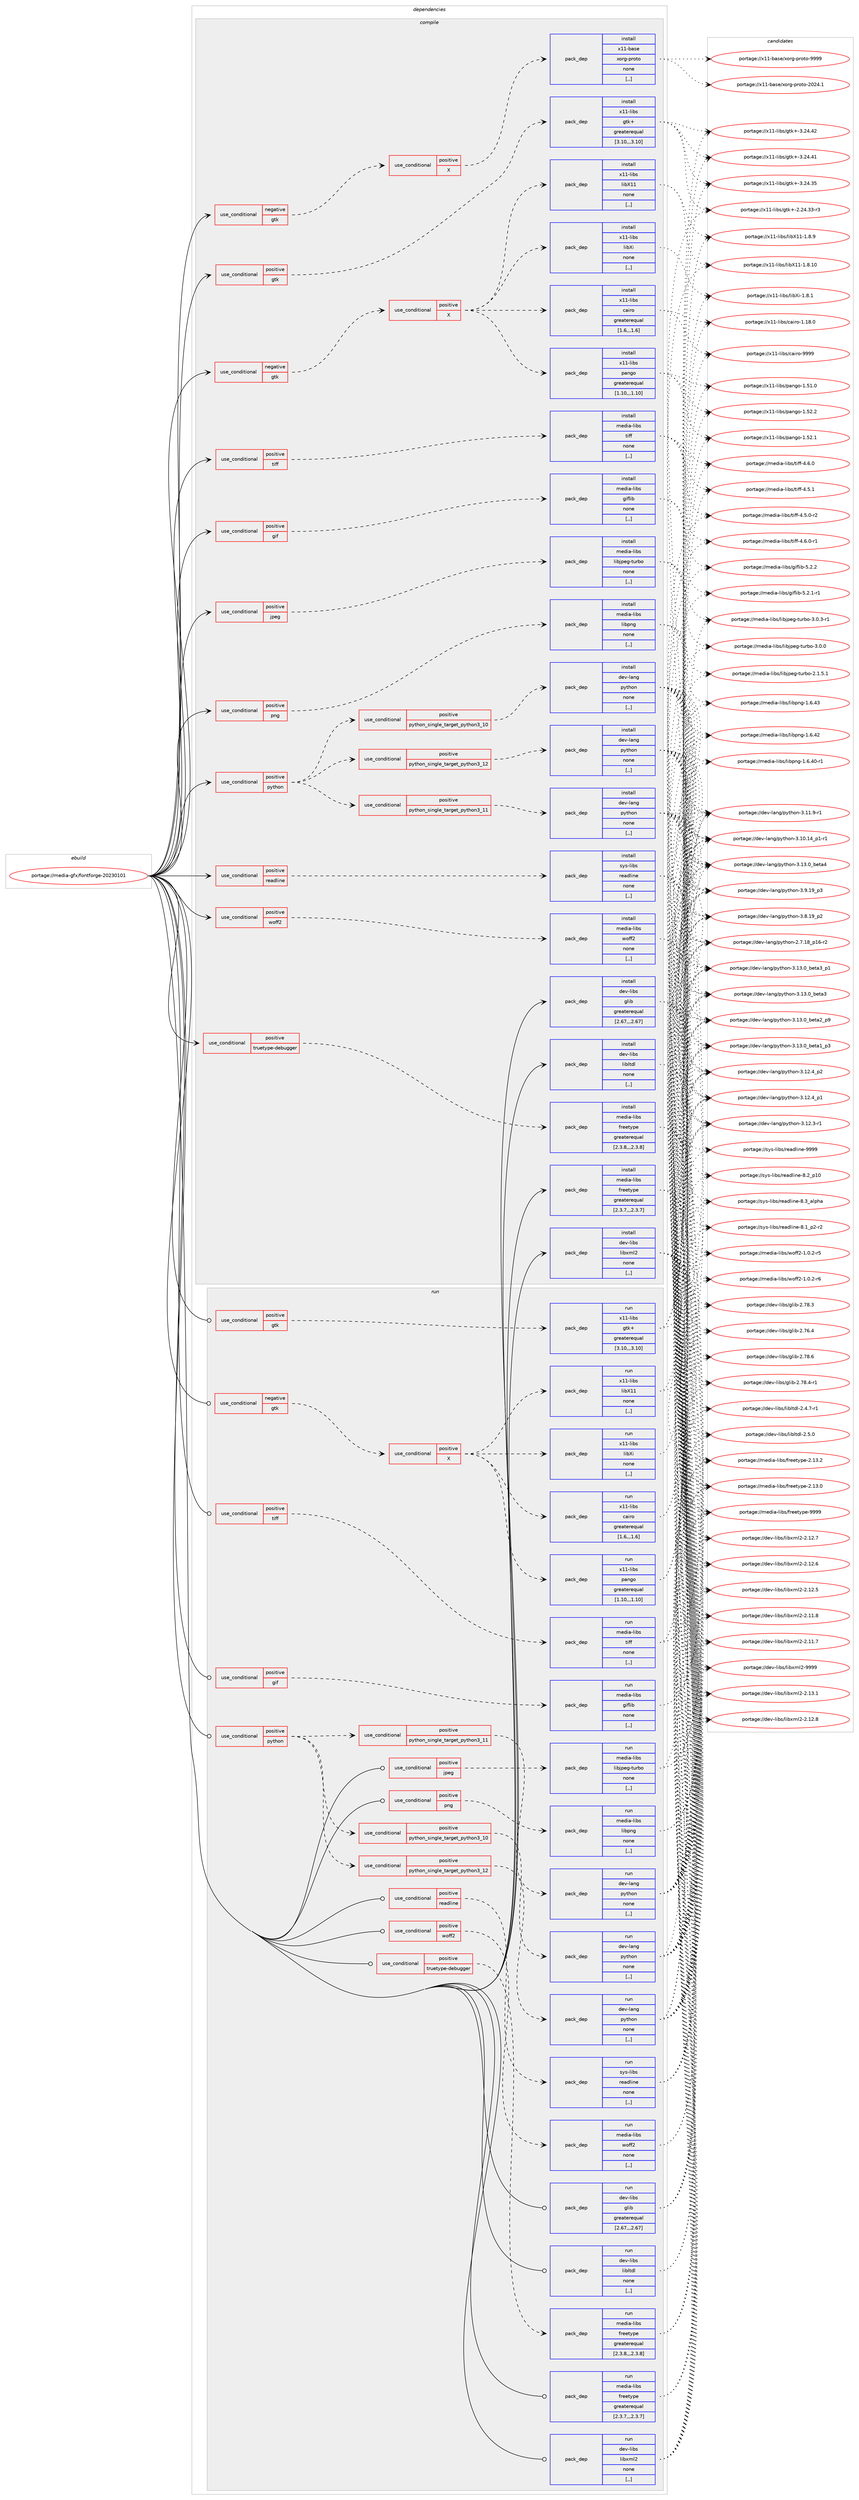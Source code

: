 digraph prolog {

# *************
# Graph options
# *************

newrank=true;
concentrate=true;
compound=true;
graph [rankdir=LR,fontname=Helvetica,fontsize=10,ranksep=1.5];#, ranksep=2.5, nodesep=0.2];
edge  [arrowhead=vee];
node  [fontname=Helvetica,fontsize=10];

# **********
# The ebuild
# **********

subgraph cluster_leftcol {
color=gray;
label=<<i>ebuild</i>>;
id [label="portage://media-gfx/fontforge-20230101", color=red, width=4, href="../media-gfx/fontforge-20230101.svg"];
}

# ****************
# The dependencies
# ****************

subgraph cluster_midcol {
color=gray;
label=<<i>dependencies</i>>;
subgraph cluster_compile {
fillcolor="#eeeeee";
style=filled;
label=<<i>compile</i>>;
subgraph cond72310 {
dependency287326 [label=<<TABLE BORDER="0" CELLBORDER="1" CELLSPACING="0" CELLPADDING="4"><TR><TD ROWSPAN="3" CELLPADDING="10">use_conditional</TD></TR><TR><TD>negative</TD></TR><TR><TD>gtk</TD></TR></TABLE>>, shape=none, color=red];
subgraph cond72311 {
dependency287327 [label=<<TABLE BORDER="0" CELLBORDER="1" CELLSPACING="0" CELLPADDING="4"><TR><TD ROWSPAN="3" CELLPADDING="10">use_conditional</TD></TR><TR><TD>positive</TD></TR><TR><TD>X</TD></TR></TABLE>>, shape=none, color=red];
subgraph pack212686 {
dependency287328 [label=<<TABLE BORDER="0" CELLBORDER="1" CELLSPACING="0" CELLPADDING="4" WIDTH="220"><TR><TD ROWSPAN="6" CELLPADDING="30">pack_dep</TD></TR><TR><TD WIDTH="110">install</TD></TR><TR><TD>x11-base</TD></TR><TR><TD>xorg-proto</TD></TR><TR><TD>none</TD></TR><TR><TD>[,,]</TD></TR></TABLE>>, shape=none, color=blue];
}
dependency287327:e -> dependency287328:w [weight=20,style="dashed",arrowhead="vee"];
}
dependency287326:e -> dependency287327:w [weight=20,style="dashed",arrowhead="vee"];
}
id:e -> dependency287326:w [weight=20,style="solid",arrowhead="vee"];
subgraph cond72312 {
dependency287329 [label=<<TABLE BORDER="0" CELLBORDER="1" CELLSPACING="0" CELLPADDING="4"><TR><TD ROWSPAN="3" CELLPADDING="10">use_conditional</TD></TR><TR><TD>negative</TD></TR><TR><TD>gtk</TD></TR></TABLE>>, shape=none, color=red];
subgraph cond72313 {
dependency287330 [label=<<TABLE BORDER="0" CELLBORDER="1" CELLSPACING="0" CELLPADDING="4"><TR><TD ROWSPAN="3" CELLPADDING="10">use_conditional</TD></TR><TR><TD>positive</TD></TR><TR><TD>X</TD></TR></TABLE>>, shape=none, color=red];
subgraph pack212687 {
dependency287331 [label=<<TABLE BORDER="0" CELLBORDER="1" CELLSPACING="0" CELLPADDING="4" WIDTH="220"><TR><TD ROWSPAN="6" CELLPADDING="30">pack_dep</TD></TR><TR><TD WIDTH="110">install</TD></TR><TR><TD>x11-libs</TD></TR><TR><TD>cairo</TD></TR><TR><TD>greaterequal</TD></TR><TR><TD>[1.6,,,1.6]</TD></TR></TABLE>>, shape=none, color=blue];
}
dependency287330:e -> dependency287331:w [weight=20,style="dashed",arrowhead="vee"];
subgraph pack212688 {
dependency287332 [label=<<TABLE BORDER="0" CELLBORDER="1" CELLSPACING="0" CELLPADDING="4" WIDTH="220"><TR><TD ROWSPAN="6" CELLPADDING="30">pack_dep</TD></TR><TR><TD WIDTH="110">install</TD></TR><TR><TD>x11-libs</TD></TR><TR><TD>pango</TD></TR><TR><TD>greaterequal</TD></TR><TR><TD>[1.10,,,1.10]</TD></TR></TABLE>>, shape=none, color=blue];
}
dependency287330:e -> dependency287332:w [weight=20,style="dashed",arrowhead="vee"];
subgraph pack212689 {
dependency287333 [label=<<TABLE BORDER="0" CELLBORDER="1" CELLSPACING="0" CELLPADDING="4" WIDTH="220"><TR><TD ROWSPAN="6" CELLPADDING="30">pack_dep</TD></TR><TR><TD WIDTH="110">install</TD></TR><TR><TD>x11-libs</TD></TR><TR><TD>libX11</TD></TR><TR><TD>none</TD></TR><TR><TD>[,,]</TD></TR></TABLE>>, shape=none, color=blue];
}
dependency287330:e -> dependency287333:w [weight=20,style="dashed",arrowhead="vee"];
subgraph pack212690 {
dependency287334 [label=<<TABLE BORDER="0" CELLBORDER="1" CELLSPACING="0" CELLPADDING="4" WIDTH="220"><TR><TD ROWSPAN="6" CELLPADDING="30">pack_dep</TD></TR><TR><TD WIDTH="110">install</TD></TR><TR><TD>x11-libs</TD></TR><TR><TD>libXi</TD></TR><TR><TD>none</TD></TR><TR><TD>[,,]</TD></TR></TABLE>>, shape=none, color=blue];
}
dependency287330:e -> dependency287334:w [weight=20,style="dashed",arrowhead="vee"];
}
dependency287329:e -> dependency287330:w [weight=20,style="dashed",arrowhead="vee"];
}
id:e -> dependency287329:w [weight=20,style="solid",arrowhead="vee"];
subgraph cond72314 {
dependency287335 [label=<<TABLE BORDER="0" CELLBORDER="1" CELLSPACING="0" CELLPADDING="4"><TR><TD ROWSPAN="3" CELLPADDING="10">use_conditional</TD></TR><TR><TD>positive</TD></TR><TR><TD>gif</TD></TR></TABLE>>, shape=none, color=red];
subgraph pack212691 {
dependency287336 [label=<<TABLE BORDER="0" CELLBORDER="1" CELLSPACING="0" CELLPADDING="4" WIDTH="220"><TR><TD ROWSPAN="6" CELLPADDING="30">pack_dep</TD></TR><TR><TD WIDTH="110">install</TD></TR><TR><TD>media-libs</TD></TR><TR><TD>giflib</TD></TR><TR><TD>none</TD></TR><TR><TD>[,,]</TD></TR></TABLE>>, shape=none, color=blue];
}
dependency287335:e -> dependency287336:w [weight=20,style="dashed",arrowhead="vee"];
}
id:e -> dependency287335:w [weight=20,style="solid",arrowhead="vee"];
subgraph cond72315 {
dependency287337 [label=<<TABLE BORDER="0" CELLBORDER="1" CELLSPACING="0" CELLPADDING="4"><TR><TD ROWSPAN="3" CELLPADDING="10">use_conditional</TD></TR><TR><TD>positive</TD></TR><TR><TD>gtk</TD></TR></TABLE>>, shape=none, color=red];
subgraph pack212692 {
dependency287338 [label=<<TABLE BORDER="0" CELLBORDER="1" CELLSPACING="0" CELLPADDING="4" WIDTH="220"><TR><TD ROWSPAN="6" CELLPADDING="30">pack_dep</TD></TR><TR><TD WIDTH="110">install</TD></TR><TR><TD>x11-libs</TD></TR><TR><TD>gtk+</TD></TR><TR><TD>greaterequal</TD></TR><TR><TD>[3.10,,,3.10]</TD></TR></TABLE>>, shape=none, color=blue];
}
dependency287337:e -> dependency287338:w [weight=20,style="dashed",arrowhead="vee"];
}
id:e -> dependency287337:w [weight=20,style="solid",arrowhead="vee"];
subgraph cond72316 {
dependency287339 [label=<<TABLE BORDER="0" CELLBORDER="1" CELLSPACING="0" CELLPADDING="4"><TR><TD ROWSPAN="3" CELLPADDING="10">use_conditional</TD></TR><TR><TD>positive</TD></TR><TR><TD>jpeg</TD></TR></TABLE>>, shape=none, color=red];
subgraph pack212693 {
dependency287340 [label=<<TABLE BORDER="0" CELLBORDER="1" CELLSPACING="0" CELLPADDING="4" WIDTH="220"><TR><TD ROWSPAN="6" CELLPADDING="30">pack_dep</TD></TR><TR><TD WIDTH="110">install</TD></TR><TR><TD>media-libs</TD></TR><TR><TD>libjpeg-turbo</TD></TR><TR><TD>none</TD></TR><TR><TD>[,,]</TD></TR></TABLE>>, shape=none, color=blue];
}
dependency287339:e -> dependency287340:w [weight=20,style="dashed",arrowhead="vee"];
}
id:e -> dependency287339:w [weight=20,style="solid",arrowhead="vee"];
subgraph cond72317 {
dependency287341 [label=<<TABLE BORDER="0" CELLBORDER="1" CELLSPACING="0" CELLPADDING="4"><TR><TD ROWSPAN="3" CELLPADDING="10">use_conditional</TD></TR><TR><TD>positive</TD></TR><TR><TD>png</TD></TR></TABLE>>, shape=none, color=red];
subgraph pack212694 {
dependency287342 [label=<<TABLE BORDER="0" CELLBORDER="1" CELLSPACING="0" CELLPADDING="4" WIDTH="220"><TR><TD ROWSPAN="6" CELLPADDING="30">pack_dep</TD></TR><TR><TD WIDTH="110">install</TD></TR><TR><TD>media-libs</TD></TR><TR><TD>libpng</TD></TR><TR><TD>none</TD></TR><TR><TD>[,,]</TD></TR></TABLE>>, shape=none, color=blue];
}
dependency287341:e -> dependency287342:w [weight=20,style="dashed",arrowhead="vee"];
}
id:e -> dependency287341:w [weight=20,style="solid",arrowhead="vee"];
subgraph cond72318 {
dependency287343 [label=<<TABLE BORDER="0" CELLBORDER="1" CELLSPACING="0" CELLPADDING="4"><TR><TD ROWSPAN="3" CELLPADDING="10">use_conditional</TD></TR><TR><TD>positive</TD></TR><TR><TD>python</TD></TR></TABLE>>, shape=none, color=red];
subgraph cond72319 {
dependency287344 [label=<<TABLE BORDER="0" CELLBORDER="1" CELLSPACING="0" CELLPADDING="4"><TR><TD ROWSPAN="3" CELLPADDING="10">use_conditional</TD></TR><TR><TD>positive</TD></TR><TR><TD>python_single_target_python3_10</TD></TR></TABLE>>, shape=none, color=red];
subgraph pack212695 {
dependency287345 [label=<<TABLE BORDER="0" CELLBORDER="1" CELLSPACING="0" CELLPADDING="4" WIDTH="220"><TR><TD ROWSPAN="6" CELLPADDING="30">pack_dep</TD></TR><TR><TD WIDTH="110">install</TD></TR><TR><TD>dev-lang</TD></TR><TR><TD>python</TD></TR><TR><TD>none</TD></TR><TR><TD>[,,]</TD></TR></TABLE>>, shape=none, color=blue];
}
dependency287344:e -> dependency287345:w [weight=20,style="dashed",arrowhead="vee"];
}
dependency287343:e -> dependency287344:w [weight=20,style="dashed",arrowhead="vee"];
subgraph cond72320 {
dependency287346 [label=<<TABLE BORDER="0" CELLBORDER="1" CELLSPACING="0" CELLPADDING="4"><TR><TD ROWSPAN="3" CELLPADDING="10">use_conditional</TD></TR><TR><TD>positive</TD></TR><TR><TD>python_single_target_python3_11</TD></TR></TABLE>>, shape=none, color=red];
subgraph pack212696 {
dependency287347 [label=<<TABLE BORDER="0" CELLBORDER="1" CELLSPACING="0" CELLPADDING="4" WIDTH="220"><TR><TD ROWSPAN="6" CELLPADDING="30">pack_dep</TD></TR><TR><TD WIDTH="110">install</TD></TR><TR><TD>dev-lang</TD></TR><TR><TD>python</TD></TR><TR><TD>none</TD></TR><TR><TD>[,,]</TD></TR></TABLE>>, shape=none, color=blue];
}
dependency287346:e -> dependency287347:w [weight=20,style="dashed",arrowhead="vee"];
}
dependency287343:e -> dependency287346:w [weight=20,style="dashed",arrowhead="vee"];
subgraph cond72321 {
dependency287348 [label=<<TABLE BORDER="0" CELLBORDER="1" CELLSPACING="0" CELLPADDING="4"><TR><TD ROWSPAN="3" CELLPADDING="10">use_conditional</TD></TR><TR><TD>positive</TD></TR><TR><TD>python_single_target_python3_12</TD></TR></TABLE>>, shape=none, color=red];
subgraph pack212697 {
dependency287349 [label=<<TABLE BORDER="0" CELLBORDER="1" CELLSPACING="0" CELLPADDING="4" WIDTH="220"><TR><TD ROWSPAN="6" CELLPADDING="30">pack_dep</TD></TR><TR><TD WIDTH="110">install</TD></TR><TR><TD>dev-lang</TD></TR><TR><TD>python</TD></TR><TR><TD>none</TD></TR><TR><TD>[,,]</TD></TR></TABLE>>, shape=none, color=blue];
}
dependency287348:e -> dependency287349:w [weight=20,style="dashed",arrowhead="vee"];
}
dependency287343:e -> dependency287348:w [weight=20,style="dashed",arrowhead="vee"];
}
id:e -> dependency287343:w [weight=20,style="solid",arrowhead="vee"];
subgraph cond72322 {
dependency287350 [label=<<TABLE BORDER="0" CELLBORDER="1" CELLSPACING="0" CELLPADDING="4"><TR><TD ROWSPAN="3" CELLPADDING="10">use_conditional</TD></TR><TR><TD>positive</TD></TR><TR><TD>readline</TD></TR></TABLE>>, shape=none, color=red];
subgraph pack212698 {
dependency287351 [label=<<TABLE BORDER="0" CELLBORDER="1" CELLSPACING="0" CELLPADDING="4" WIDTH="220"><TR><TD ROWSPAN="6" CELLPADDING="30">pack_dep</TD></TR><TR><TD WIDTH="110">install</TD></TR><TR><TD>sys-libs</TD></TR><TR><TD>readline</TD></TR><TR><TD>none</TD></TR><TR><TD>[,,]</TD></TR></TABLE>>, shape=none, color=blue];
}
dependency287350:e -> dependency287351:w [weight=20,style="dashed",arrowhead="vee"];
}
id:e -> dependency287350:w [weight=20,style="solid",arrowhead="vee"];
subgraph cond72323 {
dependency287352 [label=<<TABLE BORDER="0" CELLBORDER="1" CELLSPACING="0" CELLPADDING="4"><TR><TD ROWSPAN="3" CELLPADDING="10">use_conditional</TD></TR><TR><TD>positive</TD></TR><TR><TD>tiff</TD></TR></TABLE>>, shape=none, color=red];
subgraph pack212699 {
dependency287353 [label=<<TABLE BORDER="0" CELLBORDER="1" CELLSPACING="0" CELLPADDING="4" WIDTH="220"><TR><TD ROWSPAN="6" CELLPADDING="30">pack_dep</TD></TR><TR><TD WIDTH="110">install</TD></TR><TR><TD>media-libs</TD></TR><TR><TD>tiff</TD></TR><TR><TD>none</TD></TR><TR><TD>[,,]</TD></TR></TABLE>>, shape=none, color=blue];
}
dependency287352:e -> dependency287353:w [weight=20,style="dashed",arrowhead="vee"];
}
id:e -> dependency287352:w [weight=20,style="solid",arrowhead="vee"];
subgraph cond72324 {
dependency287354 [label=<<TABLE BORDER="0" CELLBORDER="1" CELLSPACING="0" CELLPADDING="4"><TR><TD ROWSPAN="3" CELLPADDING="10">use_conditional</TD></TR><TR><TD>positive</TD></TR><TR><TD>truetype-debugger</TD></TR></TABLE>>, shape=none, color=red];
subgraph pack212700 {
dependency287355 [label=<<TABLE BORDER="0" CELLBORDER="1" CELLSPACING="0" CELLPADDING="4" WIDTH="220"><TR><TD ROWSPAN="6" CELLPADDING="30">pack_dep</TD></TR><TR><TD WIDTH="110">install</TD></TR><TR><TD>media-libs</TD></TR><TR><TD>freetype</TD></TR><TR><TD>greaterequal</TD></TR><TR><TD>[2.3.8,,,2.3.8]</TD></TR></TABLE>>, shape=none, color=blue];
}
dependency287354:e -> dependency287355:w [weight=20,style="dashed",arrowhead="vee"];
}
id:e -> dependency287354:w [weight=20,style="solid",arrowhead="vee"];
subgraph cond72325 {
dependency287356 [label=<<TABLE BORDER="0" CELLBORDER="1" CELLSPACING="0" CELLPADDING="4"><TR><TD ROWSPAN="3" CELLPADDING="10">use_conditional</TD></TR><TR><TD>positive</TD></TR><TR><TD>woff2</TD></TR></TABLE>>, shape=none, color=red];
subgraph pack212701 {
dependency287357 [label=<<TABLE BORDER="0" CELLBORDER="1" CELLSPACING="0" CELLPADDING="4" WIDTH="220"><TR><TD ROWSPAN="6" CELLPADDING="30">pack_dep</TD></TR><TR><TD WIDTH="110">install</TD></TR><TR><TD>media-libs</TD></TR><TR><TD>woff2</TD></TR><TR><TD>none</TD></TR><TR><TD>[,,]</TD></TR></TABLE>>, shape=none, color=blue];
}
dependency287356:e -> dependency287357:w [weight=20,style="dashed",arrowhead="vee"];
}
id:e -> dependency287356:w [weight=20,style="solid",arrowhead="vee"];
subgraph pack212702 {
dependency287358 [label=<<TABLE BORDER="0" CELLBORDER="1" CELLSPACING="0" CELLPADDING="4" WIDTH="220"><TR><TD ROWSPAN="6" CELLPADDING="30">pack_dep</TD></TR><TR><TD WIDTH="110">install</TD></TR><TR><TD>dev-libs</TD></TR><TR><TD>glib</TD></TR><TR><TD>greaterequal</TD></TR><TR><TD>[2.67,,,2.67]</TD></TR></TABLE>>, shape=none, color=blue];
}
id:e -> dependency287358:w [weight=20,style="solid",arrowhead="vee"];
subgraph pack212703 {
dependency287359 [label=<<TABLE BORDER="0" CELLBORDER="1" CELLSPACING="0" CELLPADDING="4" WIDTH="220"><TR><TD ROWSPAN="6" CELLPADDING="30">pack_dep</TD></TR><TR><TD WIDTH="110">install</TD></TR><TR><TD>dev-libs</TD></TR><TR><TD>libltdl</TD></TR><TR><TD>none</TD></TR><TR><TD>[,,]</TD></TR></TABLE>>, shape=none, color=blue];
}
id:e -> dependency287359:w [weight=20,style="solid",arrowhead="vee"];
subgraph pack212704 {
dependency287360 [label=<<TABLE BORDER="0" CELLBORDER="1" CELLSPACING="0" CELLPADDING="4" WIDTH="220"><TR><TD ROWSPAN="6" CELLPADDING="30">pack_dep</TD></TR><TR><TD WIDTH="110">install</TD></TR><TR><TD>dev-libs</TD></TR><TR><TD>libxml2</TD></TR><TR><TD>none</TD></TR><TR><TD>[,,]</TD></TR></TABLE>>, shape=none, color=blue];
}
id:e -> dependency287360:w [weight=20,style="solid",arrowhead="vee"];
subgraph pack212705 {
dependency287361 [label=<<TABLE BORDER="0" CELLBORDER="1" CELLSPACING="0" CELLPADDING="4" WIDTH="220"><TR><TD ROWSPAN="6" CELLPADDING="30">pack_dep</TD></TR><TR><TD WIDTH="110">install</TD></TR><TR><TD>media-libs</TD></TR><TR><TD>freetype</TD></TR><TR><TD>greaterequal</TD></TR><TR><TD>[2.3.7,,,2.3.7]</TD></TR></TABLE>>, shape=none, color=blue];
}
id:e -> dependency287361:w [weight=20,style="solid",arrowhead="vee"];
}
subgraph cluster_compileandrun {
fillcolor="#eeeeee";
style=filled;
label=<<i>compile and run</i>>;
}
subgraph cluster_run {
fillcolor="#eeeeee";
style=filled;
label=<<i>run</i>>;
subgraph cond72326 {
dependency287362 [label=<<TABLE BORDER="0" CELLBORDER="1" CELLSPACING="0" CELLPADDING="4"><TR><TD ROWSPAN="3" CELLPADDING="10">use_conditional</TD></TR><TR><TD>negative</TD></TR><TR><TD>gtk</TD></TR></TABLE>>, shape=none, color=red];
subgraph cond72327 {
dependency287363 [label=<<TABLE BORDER="0" CELLBORDER="1" CELLSPACING="0" CELLPADDING="4"><TR><TD ROWSPAN="3" CELLPADDING="10">use_conditional</TD></TR><TR><TD>positive</TD></TR><TR><TD>X</TD></TR></TABLE>>, shape=none, color=red];
subgraph pack212706 {
dependency287364 [label=<<TABLE BORDER="0" CELLBORDER="1" CELLSPACING="0" CELLPADDING="4" WIDTH="220"><TR><TD ROWSPAN="6" CELLPADDING="30">pack_dep</TD></TR><TR><TD WIDTH="110">run</TD></TR><TR><TD>x11-libs</TD></TR><TR><TD>cairo</TD></TR><TR><TD>greaterequal</TD></TR><TR><TD>[1.6,,,1.6]</TD></TR></TABLE>>, shape=none, color=blue];
}
dependency287363:e -> dependency287364:w [weight=20,style="dashed",arrowhead="vee"];
subgraph pack212707 {
dependency287365 [label=<<TABLE BORDER="0" CELLBORDER="1" CELLSPACING="0" CELLPADDING="4" WIDTH="220"><TR><TD ROWSPAN="6" CELLPADDING="30">pack_dep</TD></TR><TR><TD WIDTH="110">run</TD></TR><TR><TD>x11-libs</TD></TR><TR><TD>pango</TD></TR><TR><TD>greaterequal</TD></TR><TR><TD>[1.10,,,1.10]</TD></TR></TABLE>>, shape=none, color=blue];
}
dependency287363:e -> dependency287365:w [weight=20,style="dashed",arrowhead="vee"];
subgraph pack212708 {
dependency287366 [label=<<TABLE BORDER="0" CELLBORDER="1" CELLSPACING="0" CELLPADDING="4" WIDTH="220"><TR><TD ROWSPAN="6" CELLPADDING="30">pack_dep</TD></TR><TR><TD WIDTH="110">run</TD></TR><TR><TD>x11-libs</TD></TR><TR><TD>libX11</TD></TR><TR><TD>none</TD></TR><TR><TD>[,,]</TD></TR></TABLE>>, shape=none, color=blue];
}
dependency287363:e -> dependency287366:w [weight=20,style="dashed",arrowhead="vee"];
subgraph pack212709 {
dependency287367 [label=<<TABLE BORDER="0" CELLBORDER="1" CELLSPACING="0" CELLPADDING="4" WIDTH="220"><TR><TD ROWSPAN="6" CELLPADDING="30">pack_dep</TD></TR><TR><TD WIDTH="110">run</TD></TR><TR><TD>x11-libs</TD></TR><TR><TD>libXi</TD></TR><TR><TD>none</TD></TR><TR><TD>[,,]</TD></TR></TABLE>>, shape=none, color=blue];
}
dependency287363:e -> dependency287367:w [weight=20,style="dashed",arrowhead="vee"];
}
dependency287362:e -> dependency287363:w [weight=20,style="dashed",arrowhead="vee"];
}
id:e -> dependency287362:w [weight=20,style="solid",arrowhead="odot"];
subgraph cond72328 {
dependency287368 [label=<<TABLE BORDER="0" CELLBORDER="1" CELLSPACING="0" CELLPADDING="4"><TR><TD ROWSPAN="3" CELLPADDING="10">use_conditional</TD></TR><TR><TD>positive</TD></TR><TR><TD>gif</TD></TR></TABLE>>, shape=none, color=red];
subgraph pack212710 {
dependency287369 [label=<<TABLE BORDER="0" CELLBORDER="1" CELLSPACING="0" CELLPADDING="4" WIDTH="220"><TR><TD ROWSPAN="6" CELLPADDING="30">pack_dep</TD></TR><TR><TD WIDTH="110">run</TD></TR><TR><TD>media-libs</TD></TR><TR><TD>giflib</TD></TR><TR><TD>none</TD></TR><TR><TD>[,,]</TD></TR></TABLE>>, shape=none, color=blue];
}
dependency287368:e -> dependency287369:w [weight=20,style="dashed",arrowhead="vee"];
}
id:e -> dependency287368:w [weight=20,style="solid",arrowhead="odot"];
subgraph cond72329 {
dependency287370 [label=<<TABLE BORDER="0" CELLBORDER="1" CELLSPACING="0" CELLPADDING="4"><TR><TD ROWSPAN="3" CELLPADDING="10">use_conditional</TD></TR><TR><TD>positive</TD></TR><TR><TD>gtk</TD></TR></TABLE>>, shape=none, color=red];
subgraph pack212711 {
dependency287371 [label=<<TABLE BORDER="0" CELLBORDER="1" CELLSPACING="0" CELLPADDING="4" WIDTH="220"><TR><TD ROWSPAN="6" CELLPADDING="30">pack_dep</TD></TR><TR><TD WIDTH="110">run</TD></TR><TR><TD>x11-libs</TD></TR><TR><TD>gtk+</TD></TR><TR><TD>greaterequal</TD></TR><TR><TD>[3.10,,,3.10]</TD></TR></TABLE>>, shape=none, color=blue];
}
dependency287370:e -> dependency287371:w [weight=20,style="dashed",arrowhead="vee"];
}
id:e -> dependency287370:w [weight=20,style="solid",arrowhead="odot"];
subgraph cond72330 {
dependency287372 [label=<<TABLE BORDER="0" CELLBORDER="1" CELLSPACING="0" CELLPADDING="4"><TR><TD ROWSPAN="3" CELLPADDING="10">use_conditional</TD></TR><TR><TD>positive</TD></TR><TR><TD>jpeg</TD></TR></TABLE>>, shape=none, color=red];
subgraph pack212712 {
dependency287373 [label=<<TABLE BORDER="0" CELLBORDER="1" CELLSPACING="0" CELLPADDING="4" WIDTH="220"><TR><TD ROWSPAN="6" CELLPADDING="30">pack_dep</TD></TR><TR><TD WIDTH="110">run</TD></TR><TR><TD>media-libs</TD></TR><TR><TD>libjpeg-turbo</TD></TR><TR><TD>none</TD></TR><TR><TD>[,,]</TD></TR></TABLE>>, shape=none, color=blue];
}
dependency287372:e -> dependency287373:w [weight=20,style="dashed",arrowhead="vee"];
}
id:e -> dependency287372:w [weight=20,style="solid",arrowhead="odot"];
subgraph cond72331 {
dependency287374 [label=<<TABLE BORDER="0" CELLBORDER="1" CELLSPACING="0" CELLPADDING="4"><TR><TD ROWSPAN="3" CELLPADDING="10">use_conditional</TD></TR><TR><TD>positive</TD></TR><TR><TD>png</TD></TR></TABLE>>, shape=none, color=red];
subgraph pack212713 {
dependency287375 [label=<<TABLE BORDER="0" CELLBORDER="1" CELLSPACING="0" CELLPADDING="4" WIDTH="220"><TR><TD ROWSPAN="6" CELLPADDING="30">pack_dep</TD></TR><TR><TD WIDTH="110">run</TD></TR><TR><TD>media-libs</TD></TR><TR><TD>libpng</TD></TR><TR><TD>none</TD></TR><TR><TD>[,,]</TD></TR></TABLE>>, shape=none, color=blue];
}
dependency287374:e -> dependency287375:w [weight=20,style="dashed",arrowhead="vee"];
}
id:e -> dependency287374:w [weight=20,style="solid",arrowhead="odot"];
subgraph cond72332 {
dependency287376 [label=<<TABLE BORDER="0" CELLBORDER="1" CELLSPACING="0" CELLPADDING="4"><TR><TD ROWSPAN="3" CELLPADDING="10">use_conditional</TD></TR><TR><TD>positive</TD></TR><TR><TD>python</TD></TR></TABLE>>, shape=none, color=red];
subgraph cond72333 {
dependency287377 [label=<<TABLE BORDER="0" CELLBORDER="1" CELLSPACING="0" CELLPADDING="4"><TR><TD ROWSPAN="3" CELLPADDING="10">use_conditional</TD></TR><TR><TD>positive</TD></TR><TR><TD>python_single_target_python3_10</TD></TR></TABLE>>, shape=none, color=red];
subgraph pack212714 {
dependency287378 [label=<<TABLE BORDER="0" CELLBORDER="1" CELLSPACING="0" CELLPADDING="4" WIDTH="220"><TR><TD ROWSPAN="6" CELLPADDING="30">pack_dep</TD></TR><TR><TD WIDTH="110">run</TD></TR><TR><TD>dev-lang</TD></TR><TR><TD>python</TD></TR><TR><TD>none</TD></TR><TR><TD>[,,]</TD></TR></TABLE>>, shape=none, color=blue];
}
dependency287377:e -> dependency287378:w [weight=20,style="dashed",arrowhead="vee"];
}
dependency287376:e -> dependency287377:w [weight=20,style="dashed",arrowhead="vee"];
subgraph cond72334 {
dependency287379 [label=<<TABLE BORDER="0" CELLBORDER="1" CELLSPACING="0" CELLPADDING="4"><TR><TD ROWSPAN="3" CELLPADDING="10">use_conditional</TD></TR><TR><TD>positive</TD></TR><TR><TD>python_single_target_python3_11</TD></TR></TABLE>>, shape=none, color=red];
subgraph pack212715 {
dependency287380 [label=<<TABLE BORDER="0" CELLBORDER="1" CELLSPACING="0" CELLPADDING="4" WIDTH="220"><TR><TD ROWSPAN="6" CELLPADDING="30">pack_dep</TD></TR><TR><TD WIDTH="110">run</TD></TR><TR><TD>dev-lang</TD></TR><TR><TD>python</TD></TR><TR><TD>none</TD></TR><TR><TD>[,,]</TD></TR></TABLE>>, shape=none, color=blue];
}
dependency287379:e -> dependency287380:w [weight=20,style="dashed",arrowhead="vee"];
}
dependency287376:e -> dependency287379:w [weight=20,style="dashed",arrowhead="vee"];
subgraph cond72335 {
dependency287381 [label=<<TABLE BORDER="0" CELLBORDER="1" CELLSPACING="0" CELLPADDING="4"><TR><TD ROWSPAN="3" CELLPADDING="10">use_conditional</TD></TR><TR><TD>positive</TD></TR><TR><TD>python_single_target_python3_12</TD></TR></TABLE>>, shape=none, color=red];
subgraph pack212716 {
dependency287382 [label=<<TABLE BORDER="0" CELLBORDER="1" CELLSPACING="0" CELLPADDING="4" WIDTH="220"><TR><TD ROWSPAN="6" CELLPADDING="30">pack_dep</TD></TR><TR><TD WIDTH="110">run</TD></TR><TR><TD>dev-lang</TD></TR><TR><TD>python</TD></TR><TR><TD>none</TD></TR><TR><TD>[,,]</TD></TR></TABLE>>, shape=none, color=blue];
}
dependency287381:e -> dependency287382:w [weight=20,style="dashed",arrowhead="vee"];
}
dependency287376:e -> dependency287381:w [weight=20,style="dashed",arrowhead="vee"];
}
id:e -> dependency287376:w [weight=20,style="solid",arrowhead="odot"];
subgraph cond72336 {
dependency287383 [label=<<TABLE BORDER="0" CELLBORDER="1" CELLSPACING="0" CELLPADDING="4"><TR><TD ROWSPAN="3" CELLPADDING="10">use_conditional</TD></TR><TR><TD>positive</TD></TR><TR><TD>readline</TD></TR></TABLE>>, shape=none, color=red];
subgraph pack212717 {
dependency287384 [label=<<TABLE BORDER="0" CELLBORDER="1" CELLSPACING="0" CELLPADDING="4" WIDTH="220"><TR><TD ROWSPAN="6" CELLPADDING="30">pack_dep</TD></TR><TR><TD WIDTH="110">run</TD></TR><TR><TD>sys-libs</TD></TR><TR><TD>readline</TD></TR><TR><TD>none</TD></TR><TR><TD>[,,]</TD></TR></TABLE>>, shape=none, color=blue];
}
dependency287383:e -> dependency287384:w [weight=20,style="dashed",arrowhead="vee"];
}
id:e -> dependency287383:w [weight=20,style="solid",arrowhead="odot"];
subgraph cond72337 {
dependency287385 [label=<<TABLE BORDER="0" CELLBORDER="1" CELLSPACING="0" CELLPADDING="4"><TR><TD ROWSPAN="3" CELLPADDING="10">use_conditional</TD></TR><TR><TD>positive</TD></TR><TR><TD>tiff</TD></TR></TABLE>>, shape=none, color=red];
subgraph pack212718 {
dependency287386 [label=<<TABLE BORDER="0" CELLBORDER="1" CELLSPACING="0" CELLPADDING="4" WIDTH="220"><TR><TD ROWSPAN="6" CELLPADDING="30">pack_dep</TD></TR><TR><TD WIDTH="110">run</TD></TR><TR><TD>media-libs</TD></TR><TR><TD>tiff</TD></TR><TR><TD>none</TD></TR><TR><TD>[,,]</TD></TR></TABLE>>, shape=none, color=blue];
}
dependency287385:e -> dependency287386:w [weight=20,style="dashed",arrowhead="vee"];
}
id:e -> dependency287385:w [weight=20,style="solid",arrowhead="odot"];
subgraph cond72338 {
dependency287387 [label=<<TABLE BORDER="0" CELLBORDER="1" CELLSPACING="0" CELLPADDING="4"><TR><TD ROWSPAN="3" CELLPADDING="10">use_conditional</TD></TR><TR><TD>positive</TD></TR><TR><TD>truetype-debugger</TD></TR></TABLE>>, shape=none, color=red];
subgraph pack212719 {
dependency287388 [label=<<TABLE BORDER="0" CELLBORDER="1" CELLSPACING="0" CELLPADDING="4" WIDTH="220"><TR><TD ROWSPAN="6" CELLPADDING="30">pack_dep</TD></TR><TR><TD WIDTH="110">run</TD></TR><TR><TD>media-libs</TD></TR><TR><TD>freetype</TD></TR><TR><TD>greaterequal</TD></TR><TR><TD>[2.3.8,,,2.3.8]</TD></TR></TABLE>>, shape=none, color=blue];
}
dependency287387:e -> dependency287388:w [weight=20,style="dashed",arrowhead="vee"];
}
id:e -> dependency287387:w [weight=20,style="solid",arrowhead="odot"];
subgraph cond72339 {
dependency287389 [label=<<TABLE BORDER="0" CELLBORDER="1" CELLSPACING="0" CELLPADDING="4"><TR><TD ROWSPAN="3" CELLPADDING="10">use_conditional</TD></TR><TR><TD>positive</TD></TR><TR><TD>woff2</TD></TR></TABLE>>, shape=none, color=red];
subgraph pack212720 {
dependency287390 [label=<<TABLE BORDER="0" CELLBORDER="1" CELLSPACING="0" CELLPADDING="4" WIDTH="220"><TR><TD ROWSPAN="6" CELLPADDING="30">pack_dep</TD></TR><TR><TD WIDTH="110">run</TD></TR><TR><TD>media-libs</TD></TR><TR><TD>woff2</TD></TR><TR><TD>none</TD></TR><TR><TD>[,,]</TD></TR></TABLE>>, shape=none, color=blue];
}
dependency287389:e -> dependency287390:w [weight=20,style="dashed",arrowhead="vee"];
}
id:e -> dependency287389:w [weight=20,style="solid",arrowhead="odot"];
subgraph pack212721 {
dependency287391 [label=<<TABLE BORDER="0" CELLBORDER="1" CELLSPACING="0" CELLPADDING="4" WIDTH="220"><TR><TD ROWSPAN="6" CELLPADDING="30">pack_dep</TD></TR><TR><TD WIDTH="110">run</TD></TR><TR><TD>dev-libs</TD></TR><TR><TD>glib</TD></TR><TR><TD>greaterequal</TD></TR><TR><TD>[2.67,,,2.67]</TD></TR></TABLE>>, shape=none, color=blue];
}
id:e -> dependency287391:w [weight=20,style="solid",arrowhead="odot"];
subgraph pack212722 {
dependency287392 [label=<<TABLE BORDER="0" CELLBORDER="1" CELLSPACING="0" CELLPADDING="4" WIDTH="220"><TR><TD ROWSPAN="6" CELLPADDING="30">pack_dep</TD></TR><TR><TD WIDTH="110">run</TD></TR><TR><TD>dev-libs</TD></TR><TR><TD>libltdl</TD></TR><TR><TD>none</TD></TR><TR><TD>[,,]</TD></TR></TABLE>>, shape=none, color=blue];
}
id:e -> dependency287392:w [weight=20,style="solid",arrowhead="odot"];
subgraph pack212723 {
dependency287393 [label=<<TABLE BORDER="0" CELLBORDER="1" CELLSPACING="0" CELLPADDING="4" WIDTH="220"><TR><TD ROWSPAN="6" CELLPADDING="30">pack_dep</TD></TR><TR><TD WIDTH="110">run</TD></TR><TR><TD>dev-libs</TD></TR><TR><TD>libxml2</TD></TR><TR><TD>none</TD></TR><TR><TD>[,,]</TD></TR></TABLE>>, shape=none, color=blue];
}
id:e -> dependency287393:w [weight=20,style="solid",arrowhead="odot"];
subgraph pack212724 {
dependency287394 [label=<<TABLE BORDER="0" CELLBORDER="1" CELLSPACING="0" CELLPADDING="4" WIDTH="220"><TR><TD ROWSPAN="6" CELLPADDING="30">pack_dep</TD></TR><TR><TD WIDTH="110">run</TD></TR><TR><TD>media-libs</TD></TR><TR><TD>freetype</TD></TR><TR><TD>greaterequal</TD></TR><TR><TD>[2.3.7,,,2.3.7]</TD></TR></TABLE>>, shape=none, color=blue];
}
id:e -> dependency287394:w [weight=20,style="solid",arrowhead="odot"];
}
}

# **************
# The candidates
# **************

subgraph cluster_choices {
rank=same;
color=gray;
label=<<i>candidates</i>>;

subgraph choice212686 {
color=black;
nodesep=1;
choice120494945989711510147120111114103451121141111161114557575757 [label="portage://x11-base/xorg-proto-9999", color=red, width=4,href="../x11-base/xorg-proto-9999.svg"];
choice1204949459897115101471201111141034511211411111611145504850524649 [label="portage://x11-base/xorg-proto-2024.1", color=red, width=4,href="../x11-base/xorg-proto-2024.1.svg"];
dependency287328:e -> choice120494945989711510147120111114103451121141111161114557575757:w [style=dotted,weight="100"];
dependency287328:e -> choice1204949459897115101471201111141034511211411111611145504850524649:w [style=dotted,weight="100"];
}
subgraph choice212687 {
color=black;
nodesep=1;
choice120494945108105981154799971051141114557575757 [label="portage://x11-libs/cairo-9999", color=red, width=4,href="../x11-libs/cairo-9999.svg"];
choice1204949451081059811547999710511411145494649564648 [label="portage://x11-libs/cairo-1.18.0", color=red, width=4,href="../x11-libs/cairo-1.18.0.svg"];
dependency287331:e -> choice120494945108105981154799971051141114557575757:w [style=dotted,weight="100"];
dependency287331:e -> choice1204949451081059811547999710511411145494649564648:w [style=dotted,weight="100"];
}
subgraph choice212688 {
color=black;
nodesep=1;
choice12049494510810598115471129711010311145494653504650 [label="portage://x11-libs/pango-1.52.2", color=red, width=4,href="../x11-libs/pango-1.52.2.svg"];
choice12049494510810598115471129711010311145494653504649 [label="portage://x11-libs/pango-1.52.1", color=red, width=4,href="../x11-libs/pango-1.52.1.svg"];
choice12049494510810598115471129711010311145494653494648 [label="portage://x11-libs/pango-1.51.0", color=red, width=4,href="../x11-libs/pango-1.51.0.svg"];
dependency287332:e -> choice12049494510810598115471129711010311145494653504650:w [style=dotted,weight="100"];
dependency287332:e -> choice12049494510810598115471129711010311145494653504649:w [style=dotted,weight="100"];
dependency287332:e -> choice12049494510810598115471129711010311145494653494648:w [style=dotted,weight="100"];
}
subgraph choice212689 {
color=black;
nodesep=1;
choice12049494510810598115471081059888494945494656464948 [label="portage://x11-libs/libX11-1.8.10", color=red, width=4,href="../x11-libs/libX11-1.8.10.svg"];
choice120494945108105981154710810598884949454946564657 [label="portage://x11-libs/libX11-1.8.9", color=red, width=4,href="../x11-libs/libX11-1.8.9.svg"];
dependency287333:e -> choice12049494510810598115471081059888494945494656464948:w [style=dotted,weight="100"];
dependency287333:e -> choice120494945108105981154710810598884949454946564657:w [style=dotted,weight="100"];
}
subgraph choice212690 {
color=black;
nodesep=1;
choice12049494510810598115471081059888105454946564649 [label="portage://x11-libs/libXi-1.8.1", color=red, width=4,href="../x11-libs/libXi-1.8.1.svg"];
dependency287334:e -> choice12049494510810598115471081059888105454946564649:w [style=dotted,weight="100"];
}
subgraph choice212691 {
color=black;
nodesep=1;
choice1091011001059745108105981154710310510210810598455346504650 [label="portage://media-libs/giflib-5.2.2", color=red, width=4,href="../media-libs/giflib-5.2.2.svg"];
choice10910110010597451081059811547103105102108105984553465046494511449 [label="portage://media-libs/giflib-5.2.1-r1", color=red, width=4,href="../media-libs/giflib-5.2.1-r1.svg"];
dependency287336:e -> choice1091011001059745108105981154710310510210810598455346504650:w [style=dotted,weight="100"];
dependency287336:e -> choice10910110010597451081059811547103105102108105984553465046494511449:w [style=dotted,weight="100"];
}
subgraph choice212692 {
color=black;
nodesep=1;
choice1204949451081059811547103116107434551465052465250 [label="portage://x11-libs/gtk+-3.24.42", color=red, width=4,href="../x11-libs/gtk+-3.24.42.svg"];
choice1204949451081059811547103116107434551465052465249 [label="portage://x11-libs/gtk+-3.24.41", color=red, width=4,href="../x11-libs/gtk+-3.24.41.svg"];
choice1204949451081059811547103116107434551465052465153 [label="portage://x11-libs/gtk+-3.24.35", color=red, width=4,href="../x11-libs/gtk+-3.24.35.svg"];
choice12049494510810598115471031161074345504650524651514511451 [label="portage://x11-libs/gtk+-2.24.33-r3", color=red, width=4,href="../x11-libs/gtk+-2.24.33-r3.svg"];
dependency287338:e -> choice1204949451081059811547103116107434551465052465250:w [style=dotted,weight="100"];
dependency287338:e -> choice1204949451081059811547103116107434551465052465249:w [style=dotted,weight="100"];
dependency287338:e -> choice1204949451081059811547103116107434551465052465153:w [style=dotted,weight="100"];
dependency287338:e -> choice12049494510810598115471031161074345504650524651514511451:w [style=dotted,weight="100"];
}
subgraph choice212693 {
color=black;
nodesep=1;
choice109101100105974510810598115471081059810611210110345116117114981114551464846514511449 [label="portage://media-libs/libjpeg-turbo-3.0.3-r1", color=red, width=4,href="../media-libs/libjpeg-turbo-3.0.3-r1.svg"];
choice10910110010597451081059811547108105981061121011034511611711498111455146484648 [label="portage://media-libs/libjpeg-turbo-3.0.0", color=red, width=4,href="../media-libs/libjpeg-turbo-3.0.0.svg"];
choice109101100105974510810598115471081059810611210110345116117114981114550464946534649 [label="portage://media-libs/libjpeg-turbo-2.1.5.1", color=red, width=4,href="../media-libs/libjpeg-turbo-2.1.5.1.svg"];
dependency287340:e -> choice109101100105974510810598115471081059810611210110345116117114981114551464846514511449:w [style=dotted,weight="100"];
dependency287340:e -> choice10910110010597451081059811547108105981061121011034511611711498111455146484648:w [style=dotted,weight="100"];
dependency287340:e -> choice109101100105974510810598115471081059810611210110345116117114981114550464946534649:w [style=dotted,weight="100"];
}
subgraph choice212694 {
color=black;
nodesep=1;
choice109101100105974510810598115471081059811211010345494654465251 [label="portage://media-libs/libpng-1.6.43", color=red, width=4,href="../media-libs/libpng-1.6.43.svg"];
choice109101100105974510810598115471081059811211010345494654465250 [label="portage://media-libs/libpng-1.6.42", color=red, width=4,href="../media-libs/libpng-1.6.42.svg"];
choice1091011001059745108105981154710810598112110103454946544652484511449 [label="portage://media-libs/libpng-1.6.40-r1", color=red, width=4,href="../media-libs/libpng-1.6.40-r1.svg"];
dependency287342:e -> choice109101100105974510810598115471081059811211010345494654465251:w [style=dotted,weight="100"];
dependency287342:e -> choice109101100105974510810598115471081059811211010345494654465250:w [style=dotted,weight="100"];
dependency287342:e -> choice1091011001059745108105981154710810598112110103454946544652484511449:w [style=dotted,weight="100"];
}
subgraph choice212695 {
color=black;
nodesep=1;
choice1001011184510897110103471121211161041111104551464951464895981011169752 [label="portage://dev-lang/python-3.13.0_beta4", color=red, width=4,href="../dev-lang/python-3.13.0_beta4.svg"];
choice10010111845108971101034711212111610411111045514649514648959810111697519511249 [label="portage://dev-lang/python-3.13.0_beta3_p1", color=red, width=4,href="../dev-lang/python-3.13.0_beta3_p1.svg"];
choice1001011184510897110103471121211161041111104551464951464895981011169751 [label="portage://dev-lang/python-3.13.0_beta3", color=red, width=4,href="../dev-lang/python-3.13.0_beta3.svg"];
choice10010111845108971101034711212111610411111045514649514648959810111697509511257 [label="portage://dev-lang/python-3.13.0_beta2_p9", color=red, width=4,href="../dev-lang/python-3.13.0_beta2_p9.svg"];
choice10010111845108971101034711212111610411111045514649514648959810111697499511251 [label="portage://dev-lang/python-3.13.0_beta1_p3", color=red, width=4,href="../dev-lang/python-3.13.0_beta1_p3.svg"];
choice100101118451089711010347112121116104111110455146495046529511250 [label="portage://dev-lang/python-3.12.4_p2", color=red, width=4,href="../dev-lang/python-3.12.4_p2.svg"];
choice100101118451089711010347112121116104111110455146495046529511249 [label="portage://dev-lang/python-3.12.4_p1", color=red, width=4,href="../dev-lang/python-3.12.4_p1.svg"];
choice100101118451089711010347112121116104111110455146495046514511449 [label="portage://dev-lang/python-3.12.3-r1", color=red, width=4,href="../dev-lang/python-3.12.3-r1.svg"];
choice100101118451089711010347112121116104111110455146494946574511449 [label="portage://dev-lang/python-3.11.9-r1", color=red, width=4,href="../dev-lang/python-3.11.9-r1.svg"];
choice100101118451089711010347112121116104111110455146494846495295112494511449 [label="portage://dev-lang/python-3.10.14_p1-r1", color=red, width=4,href="../dev-lang/python-3.10.14_p1-r1.svg"];
choice100101118451089711010347112121116104111110455146574649579511251 [label="portage://dev-lang/python-3.9.19_p3", color=red, width=4,href="../dev-lang/python-3.9.19_p3.svg"];
choice100101118451089711010347112121116104111110455146564649579511250 [label="portage://dev-lang/python-3.8.19_p2", color=red, width=4,href="../dev-lang/python-3.8.19_p2.svg"];
choice100101118451089711010347112121116104111110455046554649569511249544511450 [label="portage://dev-lang/python-2.7.18_p16-r2", color=red, width=4,href="../dev-lang/python-2.7.18_p16-r2.svg"];
dependency287345:e -> choice1001011184510897110103471121211161041111104551464951464895981011169752:w [style=dotted,weight="100"];
dependency287345:e -> choice10010111845108971101034711212111610411111045514649514648959810111697519511249:w [style=dotted,weight="100"];
dependency287345:e -> choice1001011184510897110103471121211161041111104551464951464895981011169751:w [style=dotted,weight="100"];
dependency287345:e -> choice10010111845108971101034711212111610411111045514649514648959810111697509511257:w [style=dotted,weight="100"];
dependency287345:e -> choice10010111845108971101034711212111610411111045514649514648959810111697499511251:w [style=dotted,weight="100"];
dependency287345:e -> choice100101118451089711010347112121116104111110455146495046529511250:w [style=dotted,weight="100"];
dependency287345:e -> choice100101118451089711010347112121116104111110455146495046529511249:w [style=dotted,weight="100"];
dependency287345:e -> choice100101118451089711010347112121116104111110455146495046514511449:w [style=dotted,weight="100"];
dependency287345:e -> choice100101118451089711010347112121116104111110455146494946574511449:w [style=dotted,weight="100"];
dependency287345:e -> choice100101118451089711010347112121116104111110455146494846495295112494511449:w [style=dotted,weight="100"];
dependency287345:e -> choice100101118451089711010347112121116104111110455146574649579511251:w [style=dotted,weight="100"];
dependency287345:e -> choice100101118451089711010347112121116104111110455146564649579511250:w [style=dotted,weight="100"];
dependency287345:e -> choice100101118451089711010347112121116104111110455046554649569511249544511450:w [style=dotted,weight="100"];
}
subgraph choice212696 {
color=black;
nodesep=1;
choice1001011184510897110103471121211161041111104551464951464895981011169752 [label="portage://dev-lang/python-3.13.0_beta4", color=red, width=4,href="../dev-lang/python-3.13.0_beta4.svg"];
choice10010111845108971101034711212111610411111045514649514648959810111697519511249 [label="portage://dev-lang/python-3.13.0_beta3_p1", color=red, width=4,href="../dev-lang/python-3.13.0_beta3_p1.svg"];
choice1001011184510897110103471121211161041111104551464951464895981011169751 [label="portage://dev-lang/python-3.13.0_beta3", color=red, width=4,href="../dev-lang/python-3.13.0_beta3.svg"];
choice10010111845108971101034711212111610411111045514649514648959810111697509511257 [label="portage://dev-lang/python-3.13.0_beta2_p9", color=red, width=4,href="../dev-lang/python-3.13.0_beta2_p9.svg"];
choice10010111845108971101034711212111610411111045514649514648959810111697499511251 [label="portage://dev-lang/python-3.13.0_beta1_p3", color=red, width=4,href="../dev-lang/python-3.13.0_beta1_p3.svg"];
choice100101118451089711010347112121116104111110455146495046529511250 [label="portage://dev-lang/python-3.12.4_p2", color=red, width=4,href="../dev-lang/python-3.12.4_p2.svg"];
choice100101118451089711010347112121116104111110455146495046529511249 [label="portage://dev-lang/python-3.12.4_p1", color=red, width=4,href="../dev-lang/python-3.12.4_p1.svg"];
choice100101118451089711010347112121116104111110455146495046514511449 [label="portage://dev-lang/python-3.12.3-r1", color=red, width=4,href="../dev-lang/python-3.12.3-r1.svg"];
choice100101118451089711010347112121116104111110455146494946574511449 [label="portage://dev-lang/python-3.11.9-r1", color=red, width=4,href="../dev-lang/python-3.11.9-r1.svg"];
choice100101118451089711010347112121116104111110455146494846495295112494511449 [label="portage://dev-lang/python-3.10.14_p1-r1", color=red, width=4,href="../dev-lang/python-3.10.14_p1-r1.svg"];
choice100101118451089711010347112121116104111110455146574649579511251 [label="portage://dev-lang/python-3.9.19_p3", color=red, width=4,href="../dev-lang/python-3.9.19_p3.svg"];
choice100101118451089711010347112121116104111110455146564649579511250 [label="portage://dev-lang/python-3.8.19_p2", color=red, width=4,href="../dev-lang/python-3.8.19_p2.svg"];
choice100101118451089711010347112121116104111110455046554649569511249544511450 [label="portage://dev-lang/python-2.7.18_p16-r2", color=red, width=4,href="../dev-lang/python-2.7.18_p16-r2.svg"];
dependency287347:e -> choice1001011184510897110103471121211161041111104551464951464895981011169752:w [style=dotted,weight="100"];
dependency287347:e -> choice10010111845108971101034711212111610411111045514649514648959810111697519511249:w [style=dotted,weight="100"];
dependency287347:e -> choice1001011184510897110103471121211161041111104551464951464895981011169751:w [style=dotted,weight="100"];
dependency287347:e -> choice10010111845108971101034711212111610411111045514649514648959810111697509511257:w [style=dotted,weight="100"];
dependency287347:e -> choice10010111845108971101034711212111610411111045514649514648959810111697499511251:w [style=dotted,weight="100"];
dependency287347:e -> choice100101118451089711010347112121116104111110455146495046529511250:w [style=dotted,weight="100"];
dependency287347:e -> choice100101118451089711010347112121116104111110455146495046529511249:w [style=dotted,weight="100"];
dependency287347:e -> choice100101118451089711010347112121116104111110455146495046514511449:w [style=dotted,weight="100"];
dependency287347:e -> choice100101118451089711010347112121116104111110455146494946574511449:w [style=dotted,weight="100"];
dependency287347:e -> choice100101118451089711010347112121116104111110455146494846495295112494511449:w [style=dotted,weight="100"];
dependency287347:e -> choice100101118451089711010347112121116104111110455146574649579511251:w [style=dotted,weight="100"];
dependency287347:e -> choice100101118451089711010347112121116104111110455146564649579511250:w [style=dotted,weight="100"];
dependency287347:e -> choice100101118451089711010347112121116104111110455046554649569511249544511450:w [style=dotted,weight="100"];
}
subgraph choice212697 {
color=black;
nodesep=1;
choice1001011184510897110103471121211161041111104551464951464895981011169752 [label="portage://dev-lang/python-3.13.0_beta4", color=red, width=4,href="../dev-lang/python-3.13.0_beta4.svg"];
choice10010111845108971101034711212111610411111045514649514648959810111697519511249 [label="portage://dev-lang/python-3.13.0_beta3_p1", color=red, width=4,href="../dev-lang/python-3.13.0_beta3_p1.svg"];
choice1001011184510897110103471121211161041111104551464951464895981011169751 [label="portage://dev-lang/python-3.13.0_beta3", color=red, width=4,href="../dev-lang/python-3.13.0_beta3.svg"];
choice10010111845108971101034711212111610411111045514649514648959810111697509511257 [label="portage://dev-lang/python-3.13.0_beta2_p9", color=red, width=4,href="../dev-lang/python-3.13.0_beta2_p9.svg"];
choice10010111845108971101034711212111610411111045514649514648959810111697499511251 [label="portage://dev-lang/python-3.13.0_beta1_p3", color=red, width=4,href="../dev-lang/python-3.13.0_beta1_p3.svg"];
choice100101118451089711010347112121116104111110455146495046529511250 [label="portage://dev-lang/python-3.12.4_p2", color=red, width=4,href="../dev-lang/python-3.12.4_p2.svg"];
choice100101118451089711010347112121116104111110455146495046529511249 [label="portage://dev-lang/python-3.12.4_p1", color=red, width=4,href="../dev-lang/python-3.12.4_p1.svg"];
choice100101118451089711010347112121116104111110455146495046514511449 [label="portage://dev-lang/python-3.12.3-r1", color=red, width=4,href="../dev-lang/python-3.12.3-r1.svg"];
choice100101118451089711010347112121116104111110455146494946574511449 [label="portage://dev-lang/python-3.11.9-r1", color=red, width=4,href="../dev-lang/python-3.11.9-r1.svg"];
choice100101118451089711010347112121116104111110455146494846495295112494511449 [label="portage://dev-lang/python-3.10.14_p1-r1", color=red, width=4,href="../dev-lang/python-3.10.14_p1-r1.svg"];
choice100101118451089711010347112121116104111110455146574649579511251 [label="portage://dev-lang/python-3.9.19_p3", color=red, width=4,href="../dev-lang/python-3.9.19_p3.svg"];
choice100101118451089711010347112121116104111110455146564649579511250 [label="portage://dev-lang/python-3.8.19_p2", color=red, width=4,href="../dev-lang/python-3.8.19_p2.svg"];
choice100101118451089711010347112121116104111110455046554649569511249544511450 [label="portage://dev-lang/python-2.7.18_p16-r2", color=red, width=4,href="../dev-lang/python-2.7.18_p16-r2.svg"];
dependency287349:e -> choice1001011184510897110103471121211161041111104551464951464895981011169752:w [style=dotted,weight="100"];
dependency287349:e -> choice10010111845108971101034711212111610411111045514649514648959810111697519511249:w [style=dotted,weight="100"];
dependency287349:e -> choice1001011184510897110103471121211161041111104551464951464895981011169751:w [style=dotted,weight="100"];
dependency287349:e -> choice10010111845108971101034711212111610411111045514649514648959810111697509511257:w [style=dotted,weight="100"];
dependency287349:e -> choice10010111845108971101034711212111610411111045514649514648959810111697499511251:w [style=dotted,weight="100"];
dependency287349:e -> choice100101118451089711010347112121116104111110455146495046529511250:w [style=dotted,weight="100"];
dependency287349:e -> choice100101118451089711010347112121116104111110455146495046529511249:w [style=dotted,weight="100"];
dependency287349:e -> choice100101118451089711010347112121116104111110455146495046514511449:w [style=dotted,weight="100"];
dependency287349:e -> choice100101118451089711010347112121116104111110455146494946574511449:w [style=dotted,weight="100"];
dependency287349:e -> choice100101118451089711010347112121116104111110455146494846495295112494511449:w [style=dotted,weight="100"];
dependency287349:e -> choice100101118451089711010347112121116104111110455146574649579511251:w [style=dotted,weight="100"];
dependency287349:e -> choice100101118451089711010347112121116104111110455146564649579511250:w [style=dotted,weight="100"];
dependency287349:e -> choice100101118451089711010347112121116104111110455046554649569511249544511450:w [style=dotted,weight="100"];
}
subgraph choice212698 {
color=black;
nodesep=1;
choice115121115451081059811547114101971001081051101014557575757 [label="portage://sys-libs/readline-9999", color=red, width=4,href="../sys-libs/readline-9999.svg"];
choice1151211154510810598115471141019710010810511010145564651959710811210497 [label="portage://sys-libs/readline-8.3_alpha", color=red, width=4,href="../sys-libs/readline-8.3_alpha.svg"];
choice1151211154510810598115471141019710010810511010145564650951124948 [label="portage://sys-libs/readline-8.2_p10", color=red, width=4,href="../sys-libs/readline-8.2_p10.svg"];
choice115121115451081059811547114101971001081051101014556464995112504511450 [label="portage://sys-libs/readline-8.1_p2-r2", color=red, width=4,href="../sys-libs/readline-8.1_p2-r2.svg"];
dependency287351:e -> choice115121115451081059811547114101971001081051101014557575757:w [style=dotted,weight="100"];
dependency287351:e -> choice1151211154510810598115471141019710010810511010145564651959710811210497:w [style=dotted,weight="100"];
dependency287351:e -> choice1151211154510810598115471141019710010810511010145564650951124948:w [style=dotted,weight="100"];
dependency287351:e -> choice115121115451081059811547114101971001081051101014556464995112504511450:w [style=dotted,weight="100"];
}
subgraph choice212699 {
color=black;
nodesep=1;
choice109101100105974510810598115471161051021024552465446484511449 [label="portage://media-libs/tiff-4.6.0-r1", color=red, width=4,href="../media-libs/tiff-4.6.0-r1.svg"];
choice10910110010597451081059811547116105102102455246544648 [label="portage://media-libs/tiff-4.6.0", color=red, width=4,href="../media-libs/tiff-4.6.0.svg"];
choice10910110010597451081059811547116105102102455246534649 [label="portage://media-libs/tiff-4.5.1", color=red, width=4,href="../media-libs/tiff-4.5.1.svg"];
choice109101100105974510810598115471161051021024552465346484511450 [label="portage://media-libs/tiff-4.5.0-r2", color=red, width=4,href="../media-libs/tiff-4.5.0-r2.svg"];
dependency287353:e -> choice109101100105974510810598115471161051021024552465446484511449:w [style=dotted,weight="100"];
dependency287353:e -> choice10910110010597451081059811547116105102102455246544648:w [style=dotted,weight="100"];
dependency287353:e -> choice10910110010597451081059811547116105102102455246534649:w [style=dotted,weight="100"];
dependency287353:e -> choice109101100105974510810598115471161051021024552465346484511450:w [style=dotted,weight="100"];
}
subgraph choice212700 {
color=black;
nodesep=1;
choice109101100105974510810598115471021141011011161211121014557575757 [label="portage://media-libs/freetype-9999", color=red, width=4,href="../media-libs/freetype-9999.svg"];
choice1091011001059745108105981154710211410110111612111210145504649514650 [label="portage://media-libs/freetype-2.13.2", color=red, width=4,href="../media-libs/freetype-2.13.2.svg"];
choice1091011001059745108105981154710211410110111612111210145504649514648 [label="portage://media-libs/freetype-2.13.0", color=red, width=4,href="../media-libs/freetype-2.13.0.svg"];
dependency287355:e -> choice109101100105974510810598115471021141011011161211121014557575757:w [style=dotted,weight="100"];
dependency287355:e -> choice1091011001059745108105981154710211410110111612111210145504649514650:w [style=dotted,weight="100"];
dependency287355:e -> choice1091011001059745108105981154710211410110111612111210145504649514648:w [style=dotted,weight="100"];
}
subgraph choice212701 {
color=black;
nodesep=1;
choice10910110010597451081059811547119111102102504549464846504511454 [label="portage://media-libs/woff2-1.0.2-r6", color=red, width=4,href="../media-libs/woff2-1.0.2-r6.svg"];
choice10910110010597451081059811547119111102102504549464846504511453 [label="portage://media-libs/woff2-1.0.2-r5", color=red, width=4,href="../media-libs/woff2-1.0.2-r5.svg"];
dependency287357:e -> choice10910110010597451081059811547119111102102504549464846504511454:w [style=dotted,weight="100"];
dependency287357:e -> choice10910110010597451081059811547119111102102504549464846504511453:w [style=dotted,weight="100"];
}
subgraph choice212702 {
color=black;
nodesep=1;
choice1001011184510810598115471031081059845504655564654 [label="portage://dev-libs/glib-2.78.6", color=red, width=4,href="../dev-libs/glib-2.78.6.svg"];
choice10010111845108105981154710310810598455046555646524511449 [label="portage://dev-libs/glib-2.78.4-r1", color=red, width=4,href="../dev-libs/glib-2.78.4-r1.svg"];
choice1001011184510810598115471031081059845504655564651 [label="portage://dev-libs/glib-2.78.3", color=red, width=4,href="../dev-libs/glib-2.78.3.svg"];
choice1001011184510810598115471031081059845504655544652 [label="portage://dev-libs/glib-2.76.4", color=red, width=4,href="../dev-libs/glib-2.76.4.svg"];
dependency287358:e -> choice1001011184510810598115471031081059845504655564654:w [style=dotted,weight="100"];
dependency287358:e -> choice10010111845108105981154710310810598455046555646524511449:w [style=dotted,weight="100"];
dependency287358:e -> choice1001011184510810598115471031081059845504655564651:w [style=dotted,weight="100"];
dependency287358:e -> choice1001011184510810598115471031081059845504655544652:w [style=dotted,weight="100"];
}
subgraph choice212703 {
color=black;
nodesep=1;
choice10010111845108105981154710810598108116100108455046534648 [label="portage://dev-libs/libltdl-2.5.0", color=red, width=4,href="../dev-libs/libltdl-2.5.0.svg"];
choice100101118451081059811547108105981081161001084550465246554511449 [label="portage://dev-libs/libltdl-2.4.7-r1", color=red, width=4,href="../dev-libs/libltdl-2.4.7-r1.svg"];
dependency287359:e -> choice10010111845108105981154710810598108116100108455046534648:w [style=dotted,weight="100"];
dependency287359:e -> choice100101118451081059811547108105981081161001084550465246554511449:w [style=dotted,weight="100"];
}
subgraph choice212704 {
color=black;
nodesep=1;
choice10010111845108105981154710810598120109108504557575757 [label="portage://dev-libs/libxml2-9999", color=red, width=4,href="../dev-libs/libxml2-9999.svg"];
choice100101118451081059811547108105981201091085045504649514649 [label="portage://dev-libs/libxml2-2.13.1", color=red, width=4,href="../dev-libs/libxml2-2.13.1.svg"];
choice100101118451081059811547108105981201091085045504649504656 [label="portage://dev-libs/libxml2-2.12.8", color=red, width=4,href="../dev-libs/libxml2-2.12.8.svg"];
choice100101118451081059811547108105981201091085045504649504655 [label="portage://dev-libs/libxml2-2.12.7", color=red, width=4,href="../dev-libs/libxml2-2.12.7.svg"];
choice100101118451081059811547108105981201091085045504649504654 [label="portage://dev-libs/libxml2-2.12.6", color=red, width=4,href="../dev-libs/libxml2-2.12.6.svg"];
choice100101118451081059811547108105981201091085045504649504653 [label="portage://dev-libs/libxml2-2.12.5", color=red, width=4,href="../dev-libs/libxml2-2.12.5.svg"];
choice100101118451081059811547108105981201091085045504649494656 [label="portage://dev-libs/libxml2-2.11.8", color=red, width=4,href="../dev-libs/libxml2-2.11.8.svg"];
choice100101118451081059811547108105981201091085045504649494655 [label="portage://dev-libs/libxml2-2.11.7", color=red, width=4,href="../dev-libs/libxml2-2.11.7.svg"];
dependency287360:e -> choice10010111845108105981154710810598120109108504557575757:w [style=dotted,weight="100"];
dependency287360:e -> choice100101118451081059811547108105981201091085045504649514649:w [style=dotted,weight="100"];
dependency287360:e -> choice100101118451081059811547108105981201091085045504649504656:w [style=dotted,weight="100"];
dependency287360:e -> choice100101118451081059811547108105981201091085045504649504655:w [style=dotted,weight="100"];
dependency287360:e -> choice100101118451081059811547108105981201091085045504649504654:w [style=dotted,weight="100"];
dependency287360:e -> choice100101118451081059811547108105981201091085045504649504653:w [style=dotted,weight="100"];
dependency287360:e -> choice100101118451081059811547108105981201091085045504649494656:w [style=dotted,weight="100"];
dependency287360:e -> choice100101118451081059811547108105981201091085045504649494655:w [style=dotted,weight="100"];
}
subgraph choice212705 {
color=black;
nodesep=1;
choice109101100105974510810598115471021141011011161211121014557575757 [label="portage://media-libs/freetype-9999", color=red, width=4,href="../media-libs/freetype-9999.svg"];
choice1091011001059745108105981154710211410110111612111210145504649514650 [label="portage://media-libs/freetype-2.13.2", color=red, width=4,href="../media-libs/freetype-2.13.2.svg"];
choice1091011001059745108105981154710211410110111612111210145504649514648 [label="portage://media-libs/freetype-2.13.0", color=red, width=4,href="../media-libs/freetype-2.13.0.svg"];
dependency287361:e -> choice109101100105974510810598115471021141011011161211121014557575757:w [style=dotted,weight="100"];
dependency287361:e -> choice1091011001059745108105981154710211410110111612111210145504649514650:w [style=dotted,weight="100"];
dependency287361:e -> choice1091011001059745108105981154710211410110111612111210145504649514648:w [style=dotted,weight="100"];
}
subgraph choice212706 {
color=black;
nodesep=1;
choice120494945108105981154799971051141114557575757 [label="portage://x11-libs/cairo-9999", color=red, width=4,href="../x11-libs/cairo-9999.svg"];
choice1204949451081059811547999710511411145494649564648 [label="portage://x11-libs/cairo-1.18.0", color=red, width=4,href="../x11-libs/cairo-1.18.0.svg"];
dependency287364:e -> choice120494945108105981154799971051141114557575757:w [style=dotted,weight="100"];
dependency287364:e -> choice1204949451081059811547999710511411145494649564648:w [style=dotted,weight="100"];
}
subgraph choice212707 {
color=black;
nodesep=1;
choice12049494510810598115471129711010311145494653504650 [label="portage://x11-libs/pango-1.52.2", color=red, width=4,href="../x11-libs/pango-1.52.2.svg"];
choice12049494510810598115471129711010311145494653504649 [label="portage://x11-libs/pango-1.52.1", color=red, width=4,href="../x11-libs/pango-1.52.1.svg"];
choice12049494510810598115471129711010311145494653494648 [label="portage://x11-libs/pango-1.51.0", color=red, width=4,href="../x11-libs/pango-1.51.0.svg"];
dependency287365:e -> choice12049494510810598115471129711010311145494653504650:w [style=dotted,weight="100"];
dependency287365:e -> choice12049494510810598115471129711010311145494653504649:w [style=dotted,weight="100"];
dependency287365:e -> choice12049494510810598115471129711010311145494653494648:w [style=dotted,weight="100"];
}
subgraph choice212708 {
color=black;
nodesep=1;
choice12049494510810598115471081059888494945494656464948 [label="portage://x11-libs/libX11-1.8.10", color=red, width=4,href="../x11-libs/libX11-1.8.10.svg"];
choice120494945108105981154710810598884949454946564657 [label="portage://x11-libs/libX11-1.8.9", color=red, width=4,href="../x11-libs/libX11-1.8.9.svg"];
dependency287366:e -> choice12049494510810598115471081059888494945494656464948:w [style=dotted,weight="100"];
dependency287366:e -> choice120494945108105981154710810598884949454946564657:w [style=dotted,weight="100"];
}
subgraph choice212709 {
color=black;
nodesep=1;
choice12049494510810598115471081059888105454946564649 [label="portage://x11-libs/libXi-1.8.1", color=red, width=4,href="../x11-libs/libXi-1.8.1.svg"];
dependency287367:e -> choice12049494510810598115471081059888105454946564649:w [style=dotted,weight="100"];
}
subgraph choice212710 {
color=black;
nodesep=1;
choice1091011001059745108105981154710310510210810598455346504650 [label="portage://media-libs/giflib-5.2.2", color=red, width=4,href="../media-libs/giflib-5.2.2.svg"];
choice10910110010597451081059811547103105102108105984553465046494511449 [label="portage://media-libs/giflib-5.2.1-r1", color=red, width=4,href="../media-libs/giflib-5.2.1-r1.svg"];
dependency287369:e -> choice1091011001059745108105981154710310510210810598455346504650:w [style=dotted,weight="100"];
dependency287369:e -> choice10910110010597451081059811547103105102108105984553465046494511449:w [style=dotted,weight="100"];
}
subgraph choice212711 {
color=black;
nodesep=1;
choice1204949451081059811547103116107434551465052465250 [label="portage://x11-libs/gtk+-3.24.42", color=red, width=4,href="../x11-libs/gtk+-3.24.42.svg"];
choice1204949451081059811547103116107434551465052465249 [label="portage://x11-libs/gtk+-3.24.41", color=red, width=4,href="../x11-libs/gtk+-3.24.41.svg"];
choice1204949451081059811547103116107434551465052465153 [label="portage://x11-libs/gtk+-3.24.35", color=red, width=4,href="../x11-libs/gtk+-3.24.35.svg"];
choice12049494510810598115471031161074345504650524651514511451 [label="portage://x11-libs/gtk+-2.24.33-r3", color=red, width=4,href="../x11-libs/gtk+-2.24.33-r3.svg"];
dependency287371:e -> choice1204949451081059811547103116107434551465052465250:w [style=dotted,weight="100"];
dependency287371:e -> choice1204949451081059811547103116107434551465052465249:w [style=dotted,weight="100"];
dependency287371:e -> choice1204949451081059811547103116107434551465052465153:w [style=dotted,weight="100"];
dependency287371:e -> choice12049494510810598115471031161074345504650524651514511451:w [style=dotted,weight="100"];
}
subgraph choice212712 {
color=black;
nodesep=1;
choice109101100105974510810598115471081059810611210110345116117114981114551464846514511449 [label="portage://media-libs/libjpeg-turbo-3.0.3-r1", color=red, width=4,href="../media-libs/libjpeg-turbo-3.0.3-r1.svg"];
choice10910110010597451081059811547108105981061121011034511611711498111455146484648 [label="portage://media-libs/libjpeg-turbo-3.0.0", color=red, width=4,href="../media-libs/libjpeg-turbo-3.0.0.svg"];
choice109101100105974510810598115471081059810611210110345116117114981114550464946534649 [label="portage://media-libs/libjpeg-turbo-2.1.5.1", color=red, width=4,href="../media-libs/libjpeg-turbo-2.1.5.1.svg"];
dependency287373:e -> choice109101100105974510810598115471081059810611210110345116117114981114551464846514511449:w [style=dotted,weight="100"];
dependency287373:e -> choice10910110010597451081059811547108105981061121011034511611711498111455146484648:w [style=dotted,weight="100"];
dependency287373:e -> choice109101100105974510810598115471081059810611210110345116117114981114550464946534649:w [style=dotted,weight="100"];
}
subgraph choice212713 {
color=black;
nodesep=1;
choice109101100105974510810598115471081059811211010345494654465251 [label="portage://media-libs/libpng-1.6.43", color=red, width=4,href="../media-libs/libpng-1.6.43.svg"];
choice109101100105974510810598115471081059811211010345494654465250 [label="portage://media-libs/libpng-1.6.42", color=red, width=4,href="../media-libs/libpng-1.6.42.svg"];
choice1091011001059745108105981154710810598112110103454946544652484511449 [label="portage://media-libs/libpng-1.6.40-r1", color=red, width=4,href="../media-libs/libpng-1.6.40-r1.svg"];
dependency287375:e -> choice109101100105974510810598115471081059811211010345494654465251:w [style=dotted,weight="100"];
dependency287375:e -> choice109101100105974510810598115471081059811211010345494654465250:w [style=dotted,weight="100"];
dependency287375:e -> choice1091011001059745108105981154710810598112110103454946544652484511449:w [style=dotted,weight="100"];
}
subgraph choice212714 {
color=black;
nodesep=1;
choice1001011184510897110103471121211161041111104551464951464895981011169752 [label="portage://dev-lang/python-3.13.0_beta4", color=red, width=4,href="../dev-lang/python-3.13.0_beta4.svg"];
choice10010111845108971101034711212111610411111045514649514648959810111697519511249 [label="portage://dev-lang/python-3.13.0_beta3_p1", color=red, width=4,href="../dev-lang/python-3.13.0_beta3_p1.svg"];
choice1001011184510897110103471121211161041111104551464951464895981011169751 [label="portage://dev-lang/python-3.13.0_beta3", color=red, width=4,href="../dev-lang/python-3.13.0_beta3.svg"];
choice10010111845108971101034711212111610411111045514649514648959810111697509511257 [label="portage://dev-lang/python-3.13.0_beta2_p9", color=red, width=4,href="../dev-lang/python-3.13.0_beta2_p9.svg"];
choice10010111845108971101034711212111610411111045514649514648959810111697499511251 [label="portage://dev-lang/python-3.13.0_beta1_p3", color=red, width=4,href="../dev-lang/python-3.13.0_beta1_p3.svg"];
choice100101118451089711010347112121116104111110455146495046529511250 [label="portage://dev-lang/python-3.12.4_p2", color=red, width=4,href="../dev-lang/python-3.12.4_p2.svg"];
choice100101118451089711010347112121116104111110455146495046529511249 [label="portage://dev-lang/python-3.12.4_p1", color=red, width=4,href="../dev-lang/python-3.12.4_p1.svg"];
choice100101118451089711010347112121116104111110455146495046514511449 [label="portage://dev-lang/python-3.12.3-r1", color=red, width=4,href="../dev-lang/python-3.12.3-r1.svg"];
choice100101118451089711010347112121116104111110455146494946574511449 [label="portage://dev-lang/python-3.11.9-r1", color=red, width=4,href="../dev-lang/python-3.11.9-r1.svg"];
choice100101118451089711010347112121116104111110455146494846495295112494511449 [label="portage://dev-lang/python-3.10.14_p1-r1", color=red, width=4,href="../dev-lang/python-3.10.14_p1-r1.svg"];
choice100101118451089711010347112121116104111110455146574649579511251 [label="portage://dev-lang/python-3.9.19_p3", color=red, width=4,href="../dev-lang/python-3.9.19_p3.svg"];
choice100101118451089711010347112121116104111110455146564649579511250 [label="portage://dev-lang/python-3.8.19_p2", color=red, width=4,href="../dev-lang/python-3.8.19_p2.svg"];
choice100101118451089711010347112121116104111110455046554649569511249544511450 [label="portage://dev-lang/python-2.7.18_p16-r2", color=red, width=4,href="../dev-lang/python-2.7.18_p16-r2.svg"];
dependency287378:e -> choice1001011184510897110103471121211161041111104551464951464895981011169752:w [style=dotted,weight="100"];
dependency287378:e -> choice10010111845108971101034711212111610411111045514649514648959810111697519511249:w [style=dotted,weight="100"];
dependency287378:e -> choice1001011184510897110103471121211161041111104551464951464895981011169751:w [style=dotted,weight="100"];
dependency287378:e -> choice10010111845108971101034711212111610411111045514649514648959810111697509511257:w [style=dotted,weight="100"];
dependency287378:e -> choice10010111845108971101034711212111610411111045514649514648959810111697499511251:w [style=dotted,weight="100"];
dependency287378:e -> choice100101118451089711010347112121116104111110455146495046529511250:w [style=dotted,weight="100"];
dependency287378:e -> choice100101118451089711010347112121116104111110455146495046529511249:w [style=dotted,weight="100"];
dependency287378:e -> choice100101118451089711010347112121116104111110455146495046514511449:w [style=dotted,weight="100"];
dependency287378:e -> choice100101118451089711010347112121116104111110455146494946574511449:w [style=dotted,weight="100"];
dependency287378:e -> choice100101118451089711010347112121116104111110455146494846495295112494511449:w [style=dotted,weight="100"];
dependency287378:e -> choice100101118451089711010347112121116104111110455146574649579511251:w [style=dotted,weight="100"];
dependency287378:e -> choice100101118451089711010347112121116104111110455146564649579511250:w [style=dotted,weight="100"];
dependency287378:e -> choice100101118451089711010347112121116104111110455046554649569511249544511450:w [style=dotted,weight="100"];
}
subgraph choice212715 {
color=black;
nodesep=1;
choice1001011184510897110103471121211161041111104551464951464895981011169752 [label="portage://dev-lang/python-3.13.0_beta4", color=red, width=4,href="../dev-lang/python-3.13.0_beta4.svg"];
choice10010111845108971101034711212111610411111045514649514648959810111697519511249 [label="portage://dev-lang/python-3.13.0_beta3_p1", color=red, width=4,href="../dev-lang/python-3.13.0_beta3_p1.svg"];
choice1001011184510897110103471121211161041111104551464951464895981011169751 [label="portage://dev-lang/python-3.13.0_beta3", color=red, width=4,href="../dev-lang/python-3.13.0_beta3.svg"];
choice10010111845108971101034711212111610411111045514649514648959810111697509511257 [label="portage://dev-lang/python-3.13.0_beta2_p9", color=red, width=4,href="../dev-lang/python-3.13.0_beta2_p9.svg"];
choice10010111845108971101034711212111610411111045514649514648959810111697499511251 [label="portage://dev-lang/python-3.13.0_beta1_p3", color=red, width=4,href="../dev-lang/python-3.13.0_beta1_p3.svg"];
choice100101118451089711010347112121116104111110455146495046529511250 [label="portage://dev-lang/python-3.12.4_p2", color=red, width=4,href="../dev-lang/python-3.12.4_p2.svg"];
choice100101118451089711010347112121116104111110455146495046529511249 [label="portage://dev-lang/python-3.12.4_p1", color=red, width=4,href="../dev-lang/python-3.12.4_p1.svg"];
choice100101118451089711010347112121116104111110455146495046514511449 [label="portage://dev-lang/python-3.12.3-r1", color=red, width=4,href="../dev-lang/python-3.12.3-r1.svg"];
choice100101118451089711010347112121116104111110455146494946574511449 [label="portage://dev-lang/python-3.11.9-r1", color=red, width=4,href="../dev-lang/python-3.11.9-r1.svg"];
choice100101118451089711010347112121116104111110455146494846495295112494511449 [label="portage://dev-lang/python-3.10.14_p1-r1", color=red, width=4,href="../dev-lang/python-3.10.14_p1-r1.svg"];
choice100101118451089711010347112121116104111110455146574649579511251 [label="portage://dev-lang/python-3.9.19_p3", color=red, width=4,href="../dev-lang/python-3.9.19_p3.svg"];
choice100101118451089711010347112121116104111110455146564649579511250 [label="portage://dev-lang/python-3.8.19_p2", color=red, width=4,href="../dev-lang/python-3.8.19_p2.svg"];
choice100101118451089711010347112121116104111110455046554649569511249544511450 [label="portage://dev-lang/python-2.7.18_p16-r2", color=red, width=4,href="../dev-lang/python-2.7.18_p16-r2.svg"];
dependency287380:e -> choice1001011184510897110103471121211161041111104551464951464895981011169752:w [style=dotted,weight="100"];
dependency287380:e -> choice10010111845108971101034711212111610411111045514649514648959810111697519511249:w [style=dotted,weight="100"];
dependency287380:e -> choice1001011184510897110103471121211161041111104551464951464895981011169751:w [style=dotted,weight="100"];
dependency287380:e -> choice10010111845108971101034711212111610411111045514649514648959810111697509511257:w [style=dotted,weight="100"];
dependency287380:e -> choice10010111845108971101034711212111610411111045514649514648959810111697499511251:w [style=dotted,weight="100"];
dependency287380:e -> choice100101118451089711010347112121116104111110455146495046529511250:w [style=dotted,weight="100"];
dependency287380:e -> choice100101118451089711010347112121116104111110455146495046529511249:w [style=dotted,weight="100"];
dependency287380:e -> choice100101118451089711010347112121116104111110455146495046514511449:w [style=dotted,weight="100"];
dependency287380:e -> choice100101118451089711010347112121116104111110455146494946574511449:w [style=dotted,weight="100"];
dependency287380:e -> choice100101118451089711010347112121116104111110455146494846495295112494511449:w [style=dotted,weight="100"];
dependency287380:e -> choice100101118451089711010347112121116104111110455146574649579511251:w [style=dotted,weight="100"];
dependency287380:e -> choice100101118451089711010347112121116104111110455146564649579511250:w [style=dotted,weight="100"];
dependency287380:e -> choice100101118451089711010347112121116104111110455046554649569511249544511450:w [style=dotted,weight="100"];
}
subgraph choice212716 {
color=black;
nodesep=1;
choice1001011184510897110103471121211161041111104551464951464895981011169752 [label="portage://dev-lang/python-3.13.0_beta4", color=red, width=4,href="../dev-lang/python-3.13.0_beta4.svg"];
choice10010111845108971101034711212111610411111045514649514648959810111697519511249 [label="portage://dev-lang/python-3.13.0_beta3_p1", color=red, width=4,href="../dev-lang/python-3.13.0_beta3_p1.svg"];
choice1001011184510897110103471121211161041111104551464951464895981011169751 [label="portage://dev-lang/python-3.13.0_beta3", color=red, width=4,href="../dev-lang/python-3.13.0_beta3.svg"];
choice10010111845108971101034711212111610411111045514649514648959810111697509511257 [label="portage://dev-lang/python-3.13.0_beta2_p9", color=red, width=4,href="../dev-lang/python-3.13.0_beta2_p9.svg"];
choice10010111845108971101034711212111610411111045514649514648959810111697499511251 [label="portage://dev-lang/python-3.13.0_beta1_p3", color=red, width=4,href="../dev-lang/python-3.13.0_beta1_p3.svg"];
choice100101118451089711010347112121116104111110455146495046529511250 [label="portage://dev-lang/python-3.12.4_p2", color=red, width=4,href="../dev-lang/python-3.12.4_p2.svg"];
choice100101118451089711010347112121116104111110455146495046529511249 [label="portage://dev-lang/python-3.12.4_p1", color=red, width=4,href="../dev-lang/python-3.12.4_p1.svg"];
choice100101118451089711010347112121116104111110455146495046514511449 [label="portage://dev-lang/python-3.12.3-r1", color=red, width=4,href="../dev-lang/python-3.12.3-r1.svg"];
choice100101118451089711010347112121116104111110455146494946574511449 [label="portage://dev-lang/python-3.11.9-r1", color=red, width=4,href="../dev-lang/python-3.11.9-r1.svg"];
choice100101118451089711010347112121116104111110455146494846495295112494511449 [label="portage://dev-lang/python-3.10.14_p1-r1", color=red, width=4,href="../dev-lang/python-3.10.14_p1-r1.svg"];
choice100101118451089711010347112121116104111110455146574649579511251 [label="portage://dev-lang/python-3.9.19_p3", color=red, width=4,href="../dev-lang/python-3.9.19_p3.svg"];
choice100101118451089711010347112121116104111110455146564649579511250 [label="portage://dev-lang/python-3.8.19_p2", color=red, width=4,href="../dev-lang/python-3.8.19_p2.svg"];
choice100101118451089711010347112121116104111110455046554649569511249544511450 [label="portage://dev-lang/python-2.7.18_p16-r2", color=red, width=4,href="../dev-lang/python-2.7.18_p16-r2.svg"];
dependency287382:e -> choice1001011184510897110103471121211161041111104551464951464895981011169752:w [style=dotted,weight="100"];
dependency287382:e -> choice10010111845108971101034711212111610411111045514649514648959810111697519511249:w [style=dotted,weight="100"];
dependency287382:e -> choice1001011184510897110103471121211161041111104551464951464895981011169751:w [style=dotted,weight="100"];
dependency287382:e -> choice10010111845108971101034711212111610411111045514649514648959810111697509511257:w [style=dotted,weight="100"];
dependency287382:e -> choice10010111845108971101034711212111610411111045514649514648959810111697499511251:w [style=dotted,weight="100"];
dependency287382:e -> choice100101118451089711010347112121116104111110455146495046529511250:w [style=dotted,weight="100"];
dependency287382:e -> choice100101118451089711010347112121116104111110455146495046529511249:w [style=dotted,weight="100"];
dependency287382:e -> choice100101118451089711010347112121116104111110455146495046514511449:w [style=dotted,weight="100"];
dependency287382:e -> choice100101118451089711010347112121116104111110455146494946574511449:w [style=dotted,weight="100"];
dependency287382:e -> choice100101118451089711010347112121116104111110455146494846495295112494511449:w [style=dotted,weight="100"];
dependency287382:e -> choice100101118451089711010347112121116104111110455146574649579511251:w [style=dotted,weight="100"];
dependency287382:e -> choice100101118451089711010347112121116104111110455146564649579511250:w [style=dotted,weight="100"];
dependency287382:e -> choice100101118451089711010347112121116104111110455046554649569511249544511450:w [style=dotted,weight="100"];
}
subgraph choice212717 {
color=black;
nodesep=1;
choice115121115451081059811547114101971001081051101014557575757 [label="portage://sys-libs/readline-9999", color=red, width=4,href="../sys-libs/readline-9999.svg"];
choice1151211154510810598115471141019710010810511010145564651959710811210497 [label="portage://sys-libs/readline-8.3_alpha", color=red, width=4,href="../sys-libs/readline-8.3_alpha.svg"];
choice1151211154510810598115471141019710010810511010145564650951124948 [label="portage://sys-libs/readline-8.2_p10", color=red, width=4,href="../sys-libs/readline-8.2_p10.svg"];
choice115121115451081059811547114101971001081051101014556464995112504511450 [label="portage://sys-libs/readline-8.1_p2-r2", color=red, width=4,href="../sys-libs/readline-8.1_p2-r2.svg"];
dependency287384:e -> choice115121115451081059811547114101971001081051101014557575757:w [style=dotted,weight="100"];
dependency287384:e -> choice1151211154510810598115471141019710010810511010145564651959710811210497:w [style=dotted,weight="100"];
dependency287384:e -> choice1151211154510810598115471141019710010810511010145564650951124948:w [style=dotted,weight="100"];
dependency287384:e -> choice115121115451081059811547114101971001081051101014556464995112504511450:w [style=dotted,weight="100"];
}
subgraph choice212718 {
color=black;
nodesep=1;
choice109101100105974510810598115471161051021024552465446484511449 [label="portage://media-libs/tiff-4.6.0-r1", color=red, width=4,href="../media-libs/tiff-4.6.0-r1.svg"];
choice10910110010597451081059811547116105102102455246544648 [label="portage://media-libs/tiff-4.6.0", color=red, width=4,href="../media-libs/tiff-4.6.0.svg"];
choice10910110010597451081059811547116105102102455246534649 [label="portage://media-libs/tiff-4.5.1", color=red, width=4,href="../media-libs/tiff-4.5.1.svg"];
choice109101100105974510810598115471161051021024552465346484511450 [label="portage://media-libs/tiff-4.5.0-r2", color=red, width=4,href="../media-libs/tiff-4.5.0-r2.svg"];
dependency287386:e -> choice109101100105974510810598115471161051021024552465446484511449:w [style=dotted,weight="100"];
dependency287386:e -> choice10910110010597451081059811547116105102102455246544648:w [style=dotted,weight="100"];
dependency287386:e -> choice10910110010597451081059811547116105102102455246534649:w [style=dotted,weight="100"];
dependency287386:e -> choice109101100105974510810598115471161051021024552465346484511450:w [style=dotted,weight="100"];
}
subgraph choice212719 {
color=black;
nodesep=1;
choice109101100105974510810598115471021141011011161211121014557575757 [label="portage://media-libs/freetype-9999", color=red, width=4,href="../media-libs/freetype-9999.svg"];
choice1091011001059745108105981154710211410110111612111210145504649514650 [label="portage://media-libs/freetype-2.13.2", color=red, width=4,href="../media-libs/freetype-2.13.2.svg"];
choice1091011001059745108105981154710211410110111612111210145504649514648 [label="portage://media-libs/freetype-2.13.0", color=red, width=4,href="../media-libs/freetype-2.13.0.svg"];
dependency287388:e -> choice109101100105974510810598115471021141011011161211121014557575757:w [style=dotted,weight="100"];
dependency287388:e -> choice1091011001059745108105981154710211410110111612111210145504649514650:w [style=dotted,weight="100"];
dependency287388:e -> choice1091011001059745108105981154710211410110111612111210145504649514648:w [style=dotted,weight="100"];
}
subgraph choice212720 {
color=black;
nodesep=1;
choice10910110010597451081059811547119111102102504549464846504511454 [label="portage://media-libs/woff2-1.0.2-r6", color=red, width=4,href="../media-libs/woff2-1.0.2-r6.svg"];
choice10910110010597451081059811547119111102102504549464846504511453 [label="portage://media-libs/woff2-1.0.2-r5", color=red, width=4,href="../media-libs/woff2-1.0.2-r5.svg"];
dependency287390:e -> choice10910110010597451081059811547119111102102504549464846504511454:w [style=dotted,weight="100"];
dependency287390:e -> choice10910110010597451081059811547119111102102504549464846504511453:w [style=dotted,weight="100"];
}
subgraph choice212721 {
color=black;
nodesep=1;
choice1001011184510810598115471031081059845504655564654 [label="portage://dev-libs/glib-2.78.6", color=red, width=4,href="../dev-libs/glib-2.78.6.svg"];
choice10010111845108105981154710310810598455046555646524511449 [label="portage://dev-libs/glib-2.78.4-r1", color=red, width=4,href="../dev-libs/glib-2.78.4-r1.svg"];
choice1001011184510810598115471031081059845504655564651 [label="portage://dev-libs/glib-2.78.3", color=red, width=4,href="../dev-libs/glib-2.78.3.svg"];
choice1001011184510810598115471031081059845504655544652 [label="portage://dev-libs/glib-2.76.4", color=red, width=4,href="../dev-libs/glib-2.76.4.svg"];
dependency287391:e -> choice1001011184510810598115471031081059845504655564654:w [style=dotted,weight="100"];
dependency287391:e -> choice10010111845108105981154710310810598455046555646524511449:w [style=dotted,weight="100"];
dependency287391:e -> choice1001011184510810598115471031081059845504655564651:w [style=dotted,weight="100"];
dependency287391:e -> choice1001011184510810598115471031081059845504655544652:w [style=dotted,weight="100"];
}
subgraph choice212722 {
color=black;
nodesep=1;
choice10010111845108105981154710810598108116100108455046534648 [label="portage://dev-libs/libltdl-2.5.0", color=red, width=4,href="../dev-libs/libltdl-2.5.0.svg"];
choice100101118451081059811547108105981081161001084550465246554511449 [label="portage://dev-libs/libltdl-2.4.7-r1", color=red, width=4,href="../dev-libs/libltdl-2.4.7-r1.svg"];
dependency287392:e -> choice10010111845108105981154710810598108116100108455046534648:w [style=dotted,weight="100"];
dependency287392:e -> choice100101118451081059811547108105981081161001084550465246554511449:w [style=dotted,weight="100"];
}
subgraph choice212723 {
color=black;
nodesep=1;
choice10010111845108105981154710810598120109108504557575757 [label="portage://dev-libs/libxml2-9999", color=red, width=4,href="../dev-libs/libxml2-9999.svg"];
choice100101118451081059811547108105981201091085045504649514649 [label="portage://dev-libs/libxml2-2.13.1", color=red, width=4,href="../dev-libs/libxml2-2.13.1.svg"];
choice100101118451081059811547108105981201091085045504649504656 [label="portage://dev-libs/libxml2-2.12.8", color=red, width=4,href="../dev-libs/libxml2-2.12.8.svg"];
choice100101118451081059811547108105981201091085045504649504655 [label="portage://dev-libs/libxml2-2.12.7", color=red, width=4,href="../dev-libs/libxml2-2.12.7.svg"];
choice100101118451081059811547108105981201091085045504649504654 [label="portage://dev-libs/libxml2-2.12.6", color=red, width=4,href="../dev-libs/libxml2-2.12.6.svg"];
choice100101118451081059811547108105981201091085045504649504653 [label="portage://dev-libs/libxml2-2.12.5", color=red, width=4,href="../dev-libs/libxml2-2.12.5.svg"];
choice100101118451081059811547108105981201091085045504649494656 [label="portage://dev-libs/libxml2-2.11.8", color=red, width=4,href="../dev-libs/libxml2-2.11.8.svg"];
choice100101118451081059811547108105981201091085045504649494655 [label="portage://dev-libs/libxml2-2.11.7", color=red, width=4,href="../dev-libs/libxml2-2.11.7.svg"];
dependency287393:e -> choice10010111845108105981154710810598120109108504557575757:w [style=dotted,weight="100"];
dependency287393:e -> choice100101118451081059811547108105981201091085045504649514649:w [style=dotted,weight="100"];
dependency287393:e -> choice100101118451081059811547108105981201091085045504649504656:w [style=dotted,weight="100"];
dependency287393:e -> choice100101118451081059811547108105981201091085045504649504655:w [style=dotted,weight="100"];
dependency287393:e -> choice100101118451081059811547108105981201091085045504649504654:w [style=dotted,weight="100"];
dependency287393:e -> choice100101118451081059811547108105981201091085045504649504653:w [style=dotted,weight="100"];
dependency287393:e -> choice100101118451081059811547108105981201091085045504649494656:w [style=dotted,weight="100"];
dependency287393:e -> choice100101118451081059811547108105981201091085045504649494655:w [style=dotted,weight="100"];
}
subgraph choice212724 {
color=black;
nodesep=1;
choice109101100105974510810598115471021141011011161211121014557575757 [label="portage://media-libs/freetype-9999", color=red, width=4,href="../media-libs/freetype-9999.svg"];
choice1091011001059745108105981154710211410110111612111210145504649514650 [label="portage://media-libs/freetype-2.13.2", color=red, width=4,href="../media-libs/freetype-2.13.2.svg"];
choice1091011001059745108105981154710211410110111612111210145504649514648 [label="portage://media-libs/freetype-2.13.0", color=red, width=4,href="../media-libs/freetype-2.13.0.svg"];
dependency287394:e -> choice109101100105974510810598115471021141011011161211121014557575757:w [style=dotted,weight="100"];
dependency287394:e -> choice1091011001059745108105981154710211410110111612111210145504649514650:w [style=dotted,weight="100"];
dependency287394:e -> choice1091011001059745108105981154710211410110111612111210145504649514648:w [style=dotted,weight="100"];
}
}

}
